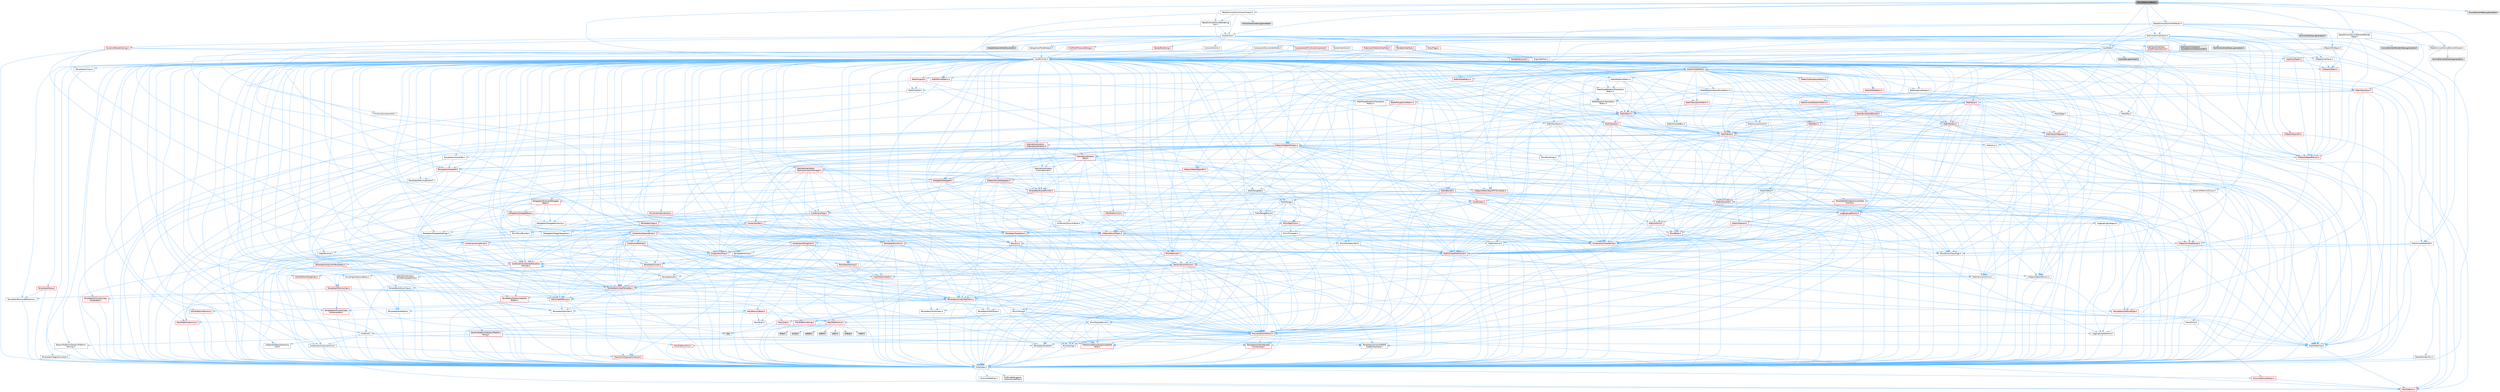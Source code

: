digraph "GizmoElementBase.h"
{
 // INTERACTIVE_SVG=YES
 // LATEX_PDF_SIZE
  bgcolor="transparent";
  edge [fontname=Helvetica,fontsize=10,labelfontname=Helvetica,labelfontsize=10];
  node [fontname=Helvetica,fontsize=10,shape=box,height=0.2,width=0.4];
  Node1 [id="Node000001",label="GizmoElementBase.h",height=0.2,width=0.4,color="gray40", fillcolor="grey60", style="filled", fontcolor="black",tooltip=" "];
  Node1 -> Node2 [id="edge1_Node000001_Node000002",color="steelblue1",style="solid",tooltip=" "];
  Node2 [id="Node000002",label="CoreMinimal.h",height=0.2,width=0.4,color="grey40", fillcolor="white", style="filled",URL="$d7/d67/CoreMinimal_8h.html",tooltip=" "];
  Node2 -> Node3 [id="edge2_Node000002_Node000003",color="steelblue1",style="solid",tooltip=" "];
  Node3 [id="Node000003",label="CoreTypes.h",height=0.2,width=0.4,color="grey40", fillcolor="white", style="filled",URL="$dc/dec/CoreTypes_8h.html",tooltip=" "];
  Node3 -> Node4 [id="edge3_Node000003_Node000004",color="steelblue1",style="solid",tooltip=" "];
  Node4 [id="Node000004",label="HAL/Platform.h",height=0.2,width=0.4,color="red", fillcolor="#FFF0F0", style="filled",URL="$d9/dd0/Platform_8h.html",tooltip=" "];
  Node3 -> Node14 [id="edge4_Node000003_Node000014",color="steelblue1",style="solid",tooltip=" "];
  Node14 [id="Node000014",label="ProfilingDebugging\l/UMemoryDefines.h",height=0.2,width=0.4,color="grey40", fillcolor="white", style="filled",URL="$d2/da2/UMemoryDefines_8h.html",tooltip=" "];
  Node3 -> Node15 [id="edge5_Node000003_Node000015",color="steelblue1",style="solid",tooltip=" "];
  Node15 [id="Node000015",label="Misc/CoreMiscDefines.h",height=0.2,width=0.4,color="red", fillcolor="#FFF0F0", style="filled",URL="$da/d38/CoreMiscDefines_8h.html",tooltip=" "];
  Node15 -> Node4 [id="edge6_Node000015_Node000004",color="steelblue1",style="solid",tooltip=" "];
  Node3 -> Node16 [id="edge7_Node000003_Node000016",color="steelblue1",style="solid",tooltip=" "];
  Node16 [id="Node000016",label="Misc/CoreDefines.h",height=0.2,width=0.4,color="grey40", fillcolor="white", style="filled",URL="$d3/dd2/CoreDefines_8h.html",tooltip=" "];
  Node2 -> Node17 [id="edge8_Node000002_Node000017",color="steelblue1",style="solid",tooltip=" "];
  Node17 [id="Node000017",label="CoreFwd.h",height=0.2,width=0.4,color="grey40", fillcolor="white", style="filled",URL="$d1/d1e/CoreFwd_8h.html",tooltip=" "];
  Node17 -> Node3 [id="edge9_Node000017_Node000003",color="steelblue1",style="solid",tooltip=" "];
  Node17 -> Node18 [id="edge10_Node000017_Node000018",color="steelblue1",style="solid",tooltip=" "];
  Node18 [id="Node000018",label="Containers/ContainersFwd.h",height=0.2,width=0.4,color="grey40", fillcolor="white", style="filled",URL="$d4/d0a/ContainersFwd_8h.html",tooltip=" "];
  Node18 -> Node4 [id="edge11_Node000018_Node000004",color="steelblue1",style="solid",tooltip=" "];
  Node18 -> Node3 [id="edge12_Node000018_Node000003",color="steelblue1",style="solid",tooltip=" "];
  Node18 -> Node19 [id="edge13_Node000018_Node000019",color="steelblue1",style="solid",tooltip=" "];
  Node19 [id="Node000019",label="Traits/IsContiguousContainer.h",height=0.2,width=0.4,color="red", fillcolor="#FFF0F0", style="filled",URL="$d5/d3c/IsContiguousContainer_8h.html",tooltip=" "];
  Node19 -> Node3 [id="edge14_Node000019_Node000003",color="steelblue1",style="solid",tooltip=" "];
  Node17 -> Node22 [id="edge15_Node000017_Node000022",color="steelblue1",style="solid",tooltip=" "];
  Node22 [id="Node000022",label="Math/MathFwd.h",height=0.2,width=0.4,color="grey40", fillcolor="white", style="filled",URL="$d2/d10/MathFwd_8h.html",tooltip=" "];
  Node22 -> Node4 [id="edge16_Node000022_Node000004",color="steelblue1",style="solid",tooltip=" "];
  Node17 -> Node23 [id="edge17_Node000017_Node000023",color="steelblue1",style="solid",tooltip=" "];
  Node23 [id="Node000023",label="UObject/UObjectHierarchy\lFwd.h",height=0.2,width=0.4,color="grey40", fillcolor="white", style="filled",URL="$d3/d13/UObjectHierarchyFwd_8h.html",tooltip=" "];
  Node2 -> Node23 [id="edge18_Node000002_Node000023",color="steelblue1",style="solid",tooltip=" "];
  Node2 -> Node18 [id="edge19_Node000002_Node000018",color="steelblue1",style="solid",tooltip=" "];
  Node2 -> Node24 [id="edge20_Node000002_Node000024",color="steelblue1",style="solid",tooltip=" "];
  Node24 [id="Node000024",label="Misc/VarArgs.h",height=0.2,width=0.4,color="grey40", fillcolor="white", style="filled",URL="$d5/d6f/VarArgs_8h.html",tooltip=" "];
  Node24 -> Node3 [id="edge21_Node000024_Node000003",color="steelblue1",style="solid",tooltip=" "];
  Node2 -> Node25 [id="edge22_Node000002_Node000025",color="steelblue1",style="solid",tooltip=" "];
  Node25 [id="Node000025",label="Logging/LogVerbosity.h",height=0.2,width=0.4,color="grey40", fillcolor="white", style="filled",URL="$d2/d8f/LogVerbosity_8h.html",tooltip=" "];
  Node25 -> Node3 [id="edge23_Node000025_Node000003",color="steelblue1",style="solid",tooltip=" "];
  Node2 -> Node26 [id="edge24_Node000002_Node000026",color="steelblue1",style="solid",tooltip=" "];
  Node26 [id="Node000026",label="Misc/OutputDevice.h",height=0.2,width=0.4,color="grey40", fillcolor="white", style="filled",URL="$d7/d32/OutputDevice_8h.html",tooltip=" "];
  Node26 -> Node17 [id="edge25_Node000026_Node000017",color="steelblue1",style="solid",tooltip=" "];
  Node26 -> Node3 [id="edge26_Node000026_Node000003",color="steelblue1",style="solid",tooltip=" "];
  Node26 -> Node25 [id="edge27_Node000026_Node000025",color="steelblue1",style="solid",tooltip=" "];
  Node26 -> Node24 [id="edge28_Node000026_Node000024",color="steelblue1",style="solid",tooltip=" "];
  Node26 -> Node27 [id="edge29_Node000026_Node000027",color="steelblue1",style="solid",tooltip=" "];
  Node27 [id="Node000027",label="Templates/IsArrayOrRefOf\lTypeByPredicate.h",height=0.2,width=0.4,color="grey40", fillcolor="white", style="filled",URL="$d6/da1/IsArrayOrRefOfTypeByPredicate_8h.html",tooltip=" "];
  Node27 -> Node3 [id="edge30_Node000027_Node000003",color="steelblue1",style="solid",tooltip=" "];
  Node26 -> Node28 [id="edge31_Node000026_Node000028",color="steelblue1",style="solid",tooltip=" "];
  Node28 [id="Node000028",label="Templates/IsValidVariadic\lFunctionArg.h",height=0.2,width=0.4,color="red", fillcolor="#FFF0F0", style="filled",URL="$d0/dc8/IsValidVariadicFunctionArg_8h.html",tooltip=" "];
  Node28 -> Node3 [id="edge32_Node000028_Node000003",color="steelblue1",style="solid",tooltip=" "];
  Node26 -> Node30 [id="edge33_Node000026_Node000030",color="steelblue1",style="solid",tooltip=" "];
  Node30 [id="Node000030",label="Traits/IsCharEncodingCompatible\lWith.h",height=0.2,width=0.4,color="red", fillcolor="#FFF0F0", style="filled",URL="$df/dd1/IsCharEncodingCompatibleWith_8h.html",tooltip=" "];
  Node2 -> Node32 [id="edge34_Node000002_Node000032",color="steelblue1",style="solid",tooltip=" "];
  Node32 [id="Node000032",label="HAL/PlatformCrt.h",height=0.2,width=0.4,color="red", fillcolor="#FFF0F0", style="filled",URL="$d8/d75/PlatformCrt_8h.html",tooltip=" "];
  Node32 -> Node33 [id="edge35_Node000032_Node000033",color="steelblue1",style="solid",tooltip=" "];
  Node33 [id="Node000033",label="new",height=0.2,width=0.4,color="grey60", fillcolor="#E0E0E0", style="filled",tooltip=" "];
  Node32 -> Node34 [id="edge36_Node000032_Node000034",color="steelblue1",style="solid",tooltip=" "];
  Node34 [id="Node000034",label="wchar.h",height=0.2,width=0.4,color="grey60", fillcolor="#E0E0E0", style="filled",tooltip=" "];
  Node32 -> Node35 [id="edge37_Node000032_Node000035",color="steelblue1",style="solid",tooltip=" "];
  Node35 [id="Node000035",label="stddef.h",height=0.2,width=0.4,color="grey60", fillcolor="#E0E0E0", style="filled",tooltip=" "];
  Node32 -> Node36 [id="edge38_Node000032_Node000036",color="steelblue1",style="solid",tooltip=" "];
  Node36 [id="Node000036",label="stdlib.h",height=0.2,width=0.4,color="grey60", fillcolor="#E0E0E0", style="filled",tooltip=" "];
  Node32 -> Node37 [id="edge39_Node000032_Node000037",color="steelblue1",style="solid",tooltip=" "];
  Node37 [id="Node000037",label="stdio.h",height=0.2,width=0.4,color="grey60", fillcolor="#E0E0E0", style="filled",tooltip=" "];
  Node32 -> Node38 [id="edge40_Node000032_Node000038",color="steelblue1",style="solid",tooltip=" "];
  Node38 [id="Node000038",label="stdarg.h",height=0.2,width=0.4,color="grey60", fillcolor="#E0E0E0", style="filled",tooltip=" "];
  Node32 -> Node39 [id="edge41_Node000032_Node000039",color="steelblue1",style="solid",tooltip=" "];
  Node39 [id="Node000039",label="math.h",height=0.2,width=0.4,color="grey60", fillcolor="#E0E0E0", style="filled",tooltip=" "];
  Node32 -> Node40 [id="edge42_Node000032_Node000040",color="steelblue1",style="solid",tooltip=" "];
  Node40 [id="Node000040",label="float.h",height=0.2,width=0.4,color="grey60", fillcolor="#E0E0E0", style="filled",tooltip=" "];
  Node2 -> Node42 [id="edge43_Node000002_Node000042",color="steelblue1",style="solid",tooltip=" "];
  Node42 [id="Node000042",label="HAL/PlatformMisc.h",height=0.2,width=0.4,color="red", fillcolor="#FFF0F0", style="filled",URL="$d0/df5/PlatformMisc_8h.html",tooltip=" "];
  Node42 -> Node3 [id="edge44_Node000042_Node000003",color="steelblue1",style="solid",tooltip=" "];
  Node2 -> Node61 [id="edge45_Node000002_Node000061",color="steelblue1",style="solid",tooltip=" "];
  Node61 [id="Node000061",label="Misc/AssertionMacros.h",height=0.2,width=0.4,color="red", fillcolor="#FFF0F0", style="filled",URL="$d0/dfa/AssertionMacros_8h.html",tooltip=" "];
  Node61 -> Node3 [id="edge46_Node000061_Node000003",color="steelblue1",style="solid",tooltip=" "];
  Node61 -> Node4 [id="edge47_Node000061_Node000004",color="steelblue1",style="solid",tooltip=" "];
  Node61 -> Node42 [id="edge48_Node000061_Node000042",color="steelblue1",style="solid",tooltip=" "];
  Node61 -> Node62 [id="edge49_Node000061_Node000062",color="steelblue1",style="solid",tooltip=" "];
  Node62 [id="Node000062",label="Templates/EnableIf.h",height=0.2,width=0.4,color="grey40", fillcolor="white", style="filled",URL="$d7/d60/EnableIf_8h.html",tooltip=" "];
  Node62 -> Node3 [id="edge50_Node000062_Node000003",color="steelblue1",style="solid",tooltip=" "];
  Node61 -> Node27 [id="edge51_Node000061_Node000027",color="steelblue1",style="solid",tooltip=" "];
  Node61 -> Node28 [id="edge52_Node000061_Node000028",color="steelblue1",style="solid",tooltip=" "];
  Node61 -> Node30 [id="edge53_Node000061_Node000030",color="steelblue1",style="solid",tooltip=" "];
  Node61 -> Node24 [id="edge54_Node000061_Node000024",color="steelblue1",style="solid",tooltip=" "];
  Node2 -> Node70 [id="edge55_Node000002_Node000070",color="steelblue1",style="solid",tooltip=" "];
  Node70 [id="Node000070",label="Templates/IsPointer.h",height=0.2,width=0.4,color="grey40", fillcolor="white", style="filled",URL="$d7/d05/IsPointer_8h.html",tooltip=" "];
  Node70 -> Node3 [id="edge56_Node000070_Node000003",color="steelblue1",style="solid",tooltip=" "];
  Node2 -> Node71 [id="edge57_Node000002_Node000071",color="steelblue1",style="solid",tooltip=" "];
  Node71 [id="Node000071",label="HAL/PlatformMemory.h",height=0.2,width=0.4,color="red", fillcolor="#FFF0F0", style="filled",URL="$de/d68/PlatformMemory_8h.html",tooltip=" "];
  Node71 -> Node3 [id="edge58_Node000071_Node000003",color="steelblue1",style="solid",tooltip=" "];
  Node2 -> Node54 [id="edge59_Node000002_Node000054",color="steelblue1",style="solid",tooltip=" "];
  Node54 [id="Node000054",label="HAL/PlatformAtomics.h",height=0.2,width=0.4,color="red", fillcolor="#FFF0F0", style="filled",URL="$d3/d36/PlatformAtomics_8h.html",tooltip=" "];
  Node54 -> Node3 [id="edge60_Node000054_Node000003",color="steelblue1",style="solid",tooltip=" "];
  Node2 -> Node76 [id="edge61_Node000002_Node000076",color="steelblue1",style="solid",tooltip=" "];
  Node76 [id="Node000076",label="Misc/Exec.h",height=0.2,width=0.4,color="grey40", fillcolor="white", style="filled",URL="$de/ddb/Exec_8h.html",tooltip=" "];
  Node76 -> Node3 [id="edge62_Node000076_Node000003",color="steelblue1",style="solid",tooltip=" "];
  Node76 -> Node61 [id="edge63_Node000076_Node000061",color="steelblue1",style="solid",tooltip=" "];
  Node2 -> Node77 [id="edge64_Node000002_Node000077",color="steelblue1",style="solid",tooltip=" "];
  Node77 [id="Node000077",label="HAL/MemoryBase.h",height=0.2,width=0.4,color="red", fillcolor="#FFF0F0", style="filled",URL="$d6/d9f/MemoryBase_8h.html",tooltip=" "];
  Node77 -> Node3 [id="edge65_Node000077_Node000003",color="steelblue1",style="solid",tooltip=" "];
  Node77 -> Node54 [id="edge66_Node000077_Node000054",color="steelblue1",style="solid",tooltip=" "];
  Node77 -> Node32 [id="edge67_Node000077_Node000032",color="steelblue1",style="solid",tooltip=" "];
  Node77 -> Node76 [id="edge68_Node000077_Node000076",color="steelblue1",style="solid",tooltip=" "];
  Node77 -> Node26 [id="edge69_Node000077_Node000026",color="steelblue1",style="solid",tooltip=" "];
  Node2 -> Node87 [id="edge70_Node000002_Node000087",color="steelblue1",style="solid",tooltip=" "];
  Node87 [id="Node000087",label="HAL/UnrealMemory.h",height=0.2,width=0.4,color="red", fillcolor="#FFF0F0", style="filled",URL="$d9/d96/UnrealMemory_8h.html",tooltip=" "];
  Node87 -> Node3 [id="edge71_Node000087_Node000003",color="steelblue1",style="solid",tooltip=" "];
  Node87 -> Node77 [id="edge72_Node000087_Node000077",color="steelblue1",style="solid",tooltip=" "];
  Node87 -> Node71 [id="edge73_Node000087_Node000071",color="steelblue1",style="solid",tooltip=" "];
  Node87 -> Node70 [id="edge74_Node000087_Node000070",color="steelblue1",style="solid",tooltip=" "];
  Node2 -> Node89 [id="edge75_Node000002_Node000089",color="steelblue1",style="solid",tooltip=" "];
  Node89 [id="Node000089",label="Templates/IsArithmetic.h",height=0.2,width=0.4,color="grey40", fillcolor="white", style="filled",URL="$d2/d5d/IsArithmetic_8h.html",tooltip=" "];
  Node89 -> Node3 [id="edge76_Node000089_Node000003",color="steelblue1",style="solid",tooltip=" "];
  Node2 -> Node83 [id="edge77_Node000002_Node000083",color="steelblue1",style="solid",tooltip=" "];
  Node83 [id="Node000083",label="Templates/AndOrNot.h",height=0.2,width=0.4,color="grey40", fillcolor="white", style="filled",URL="$db/d0a/AndOrNot_8h.html",tooltip=" "];
  Node83 -> Node3 [id="edge78_Node000083_Node000003",color="steelblue1",style="solid",tooltip=" "];
  Node2 -> Node90 [id="edge79_Node000002_Node000090",color="steelblue1",style="solid",tooltip=" "];
  Node90 [id="Node000090",label="Templates/IsPODType.h",height=0.2,width=0.4,color="grey40", fillcolor="white", style="filled",URL="$d7/db1/IsPODType_8h.html",tooltip=" "];
  Node90 -> Node3 [id="edge80_Node000090_Node000003",color="steelblue1",style="solid",tooltip=" "];
  Node2 -> Node91 [id="edge81_Node000002_Node000091",color="steelblue1",style="solid",tooltip=" "];
  Node91 [id="Node000091",label="Templates/IsUECoreType.h",height=0.2,width=0.4,color="red", fillcolor="#FFF0F0", style="filled",URL="$d1/db8/IsUECoreType_8h.html",tooltip=" "];
  Node91 -> Node3 [id="edge82_Node000091_Node000003",color="steelblue1",style="solid",tooltip=" "];
  Node2 -> Node84 [id="edge83_Node000002_Node000084",color="steelblue1",style="solid",tooltip=" "];
  Node84 [id="Node000084",label="Templates/IsTriviallyCopy\lConstructible.h",height=0.2,width=0.4,color="red", fillcolor="#FFF0F0", style="filled",URL="$d3/d78/IsTriviallyCopyConstructible_8h.html",tooltip=" "];
  Node84 -> Node3 [id="edge84_Node000084_Node000003",color="steelblue1",style="solid",tooltip=" "];
  Node2 -> Node92 [id="edge85_Node000002_Node000092",color="steelblue1",style="solid",tooltip=" "];
  Node92 [id="Node000092",label="Templates/UnrealTypeTraits.h",height=0.2,width=0.4,color="red", fillcolor="#FFF0F0", style="filled",URL="$d2/d2d/UnrealTypeTraits_8h.html",tooltip=" "];
  Node92 -> Node3 [id="edge86_Node000092_Node000003",color="steelblue1",style="solid",tooltip=" "];
  Node92 -> Node70 [id="edge87_Node000092_Node000070",color="steelblue1",style="solid",tooltip=" "];
  Node92 -> Node61 [id="edge88_Node000092_Node000061",color="steelblue1",style="solid",tooltip=" "];
  Node92 -> Node83 [id="edge89_Node000092_Node000083",color="steelblue1",style="solid",tooltip=" "];
  Node92 -> Node62 [id="edge90_Node000092_Node000062",color="steelblue1",style="solid",tooltip=" "];
  Node92 -> Node89 [id="edge91_Node000092_Node000089",color="steelblue1",style="solid",tooltip=" "];
  Node92 -> Node90 [id="edge92_Node000092_Node000090",color="steelblue1",style="solid",tooltip=" "];
  Node92 -> Node91 [id="edge93_Node000092_Node000091",color="steelblue1",style="solid",tooltip=" "];
  Node92 -> Node84 [id="edge94_Node000092_Node000084",color="steelblue1",style="solid",tooltip=" "];
  Node2 -> Node62 [id="edge95_Node000002_Node000062",color="steelblue1",style="solid",tooltip=" "];
  Node2 -> Node94 [id="edge96_Node000002_Node000094",color="steelblue1",style="solid",tooltip=" "];
  Node94 [id="Node000094",label="Templates/RemoveReference.h",height=0.2,width=0.4,color="grey40", fillcolor="white", style="filled",URL="$da/dbe/RemoveReference_8h.html",tooltip=" "];
  Node94 -> Node3 [id="edge97_Node000094_Node000003",color="steelblue1",style="solid",tooltip=" "];
  Node2 -> Node95 [id="edge98_Node000002_Node000095",color="steelblue1",style="solid",tooltip=" "];
  Node95 [id="Node000095",label="Templates/IntegralConstant.h",height=0.2,width=0.4,color="grey40", fillcolor="white", style="filled",URL="$db/d1b/IntegralConstant_8h.html",tooltip=" "];
  Node95 -> Node3 [id="edge99_Node000095_Node000003",color="steelblue1",style="solid",tooltip=" "];
  Node2 -> Node96 [id="edge100_Node000002_Node000096",color="steelblue1",style="solid",tooltip=" "];
  Node96 [id="Node000096",label="Templates/IsClass.h",height=0.2,width=0.4,color="grey40", fillcolor="white", style="filled",URL="$db/dcb/IsClass_8h.html",tooltip=" "];
  Node96 -> Node3 [id="edge101_Node000096_Node000003",color="steelblue1",style="solid",tooltip=" "];
  Node2 -> Node97 [id="edge102_Node000002_Node000097",color="steelblue1",style="solid",tooltip=" "];
  Node97 [id="Node000097",label="Templates/TypeCompatible\lBytes.h",height=0.2,width=0.4,color="red", fillcolor="#FFF0F0", style="filled",URL="$df/d0a/TypeCompatibleBytes_8h.html",tooltip=" "];
  Node97 -> Node3 [id="edge103_Node000097_Node000003",color="steelblue1",style="solid",tooltip=" "];
  Node97 -> Node33 [id="edge104_Node000097_Node000033",color="steelblue1",style="solid",tooltip=" "];
  Node2 -> Node19 [id="edge105_Node000002_Node000019",color="steelblue1",style="solid",tooltip=" "];
  Node2 -> Node98 [id="edge106_Node000002_Node000098",color="steelblue1",style="solid",tooltip=" "];
  Node98 [id="Node000098",label="Templates/UnrealTemplate.h",height=0.2,width=0.4,color="red", fillcolor="#FFF0F0", style="filled",URL="$d4/d24/UnrealTemplate_8h.html",tooltip=" "];
  Node98 -> Node3 [id="edge107_Node000098_Node000003",color="steelblue1",style="solid",tooltip=" "];
  Node98 -> Node70 [id="edge108_Node000098_Node000070",color="steelblue1",style="solid",tooltip=" "];
  Node98 -> Node87 [id="edge109_Node000098_Node000087",color="steelblue1",style="solid",tooltip=" "];
  Node98 -> Node92 [id="edge110_Node000098_Node000092",color="steelblue1",style="solid",tooltip=" "];
  Node98 -> Node94 [id="edge111_Node000098_Node000094",color="steelblue1",style="solid",tooltip=" "];
  Node98 -> Node97 [id="edge112_Node000098_Node000097",color="steelblue1",style="solid",tooltip=" "];
  Node98 -> Node19 [id="edge113_Node000098_Node000019",color="steelblue1",style="solid",tooltip=" "];
  Node2 -> Node47 [id="edge114_Node000002_Node000047",color="steelblue1",style="solid",tooltip=" "];
  Node47 [id="Node000047",label="Math/NumericLimits.h",height=0.2,width=0.4,color="grey40", fillcolor="white", style="filled",URL="$df/d1b/NumericLimits_8h.html",tooltip=" "];
  Node47 -> Node3 [id="edge115_Node000047_Node000003",color="steelblue1",style="solid",tooltip=" "];
  Node2 -> Node102 [id="edge116_Node000002_Node000102",color="steelblue1",style="solid",tooltip=" "];
  Node102 [id="Node000102",label="HAL/PlatformMath.h",height=0.2,width=0.4,color="red", fillcolor="#FFF0F0", style="filled",URL="$dc/d53/PlatformMath_8h.html",tooltip=" "];
  Node102 -> Node3 [id="edge117_Node000102_Node000003",color="steelblue1",style="solid",tooltip=" "];
  Node2 -> Node85 [id="edge118_Node000002_Node000085",color="steelblue1",style="solid",tooltip=" "];
  Node85 [id="Node000085",label="Templates/IsTriviallyCopy\lAssignable.h",height=0.2,width=0.4,color="red", fillcolor="#FFF0F0", style="filled",URL="$d2/df2/IsTriviallyCopyAssignable_8h.html",tooltip=" "];
  Node85 -> Node3 [id="edge119_Node000085_Node000003",color="steelblue1",style="solid",tooltip=" "];
  Node2 -> Node110 [id="edge120_Node000002_Node000110",color="steelblue1",style="solid",tooltip=" "];
  Node110 [id="Node000110",label="Templates/MemoryOps.h",height=0.2,width=0.4,color="red", fillcolor="#FFF0F0", style="filled",URL="$db/dea/MemoryOps_8h.html",tooltip=" "];
  Node110 -> Node3 [id="edge121_Node000110_Node000003",color="steelblue1",style="solid",tooltip=" "];
  Node110 -> Node87 [id="edge122_Node000110_Node000087",color="steelblue1",style="solid",tooltip=" "];
  Node110 -> Node85 [id="edge123_Node000110_Node000085",color="steelblue1",style="solid",tooltip=" "];
  Node110 -> Node84 [id="edge124_Node000110_Node000084",color="steelblue1",style="solid",tooltip=" "];
  Node110 -> Node92 [id="edge125_Node000110_Node000092",color="steelblue1",style="solid",tooltip=" "];
  Node110 -> Node33 [id="edge126_Node000110_Node000033",color="steelblue1",style="solid",tooltip=" "];
  Node2 -> Node111 [id="edge127_Node000002_Node000111",color="steelblue1",style="solid",tooltip=" "];
  Node111 [id="Node000111",label="Containers/ContainerAllocation\lPolicies.h",height=0.2,width=0.4,color="red", fillcolor="#FFF0F0", style="filled",URL="$d7/dff/ContainerAllocationPolicies_8h.html",tooltip=" "];
  Node111 -> Node3 [id="edge128_Node000111_Node000003",color="steelblue1",style="solid",tooltip=" "];
  Node111 -> Node111 [id="edge129_Node000111_Node000111",color="steelblue1",style="solid",tooltip=" "];
  Node111 -> Node102 [id="edge130_Node000111_Node000102",color="steelblue1",style="solid",tooltip=" "];
  Node111 -> Node87 [id="edge131_Node000111_Node000087",color="steelblue1",style="solid",tooltip=" "];
  Node111 -> Node47 [id="edge132_Node000111_Node000047",color="steelblue1",style="solid",tooltip=" "];
  Node111 -> Node61 [id="edge133_Node000111_Node000061",color="steelblue1",style="solid",tooltip=" "];
  Node111 -> Node110 [id="edge134_Node000111_Node000110",color="steelblue1",style="solid",tooltip=" "];
  Node111 -> Node97 [id="edge135_Node000111_Node000097",color="steelblue1",style="solid",tooltip=" "];
  Node2 -> Node114 [id="edge136_Node000002_Node000114",color="steelblue1",style="solid",tooltip=" "];
  Node114 [id="Node000114",label="Templates/IsEnumClass.h",height=0.2,width=0.4,color="grey40", fillcolor="white", style="filled",URL="$d7/d15/IsEnumClass_8h.html",tooltip=" "];
  Node114 -> Node3 [id="edge137_Node000114_Node000003",color="steelblue1",style="solid",tooltip=" "];
  Node114 -> Node83 [id="edge138_Node000114_Node000083",color="steelblue1",style="solid",tooltip=" "];
  Node2 -> Node115 [id="edge139_Node000002_Node000115",color="steelblue1",style="solid",tooltip=" "];
  Node115 [id="Node000115",label="HAL/PlatformProperties.h",height=0.2,width=0.4,color="red", fillcolor="#FFF0F0", style="filled",URL="$d9/db0/PlatformProperties_8h.html",tooltip=" "];
  Node115 -> Node3 [id="edge140_Node000115_Node000003",color="steelblue1",style="solid",tooltip=" "];
  Node2 -> Node118 [id="edge141_Node000002_Node000118",color="steelblue1",style="solid",tooltip=" "];
  Node118 [id="Node000118",label="Misc/EngineVersionBase.h",height=0.2,width=0.4,color="grey40", fillcolor="white", style="filled",URL="$d5/d2b/EngineVersionBase_8h.html",tooltip=" "];
  Node118 -> Node3 [id="edge142_Node000118_Node000003",color="steelblue1",style="solid",tooltip=" "];
  Node2 -> Node119 [id="edge143_Node000002_Node000119",color="steelblue1",style="solid",tooltip=" "];
  Node119 [id="Node000119",label="Internationalization\l/TextNamespaceFwd.h",height=0.2,width=0.4,color="grey40", fillcolor="white", style="filled",URL="$d8/d97/TextNamespaceFwd_8h.html",tooltip=" "];
  Node119 -> Node3 [id="edge144_Node000119_Node000003",color="steelblue1",style="solid",tooltip=" "];
  Node2 -> Node120 [id="edge145_Node000002_Node000120",color="steelblue1",style="solid",tooltip=" "];
  Node120 [id="Node000120",label="Serialization/Archive.h",height=0.2,width=0.4,color="red", fillcolor="#FFF0F0", style="filled",URL="$d7/d3b/Archive_8h.html",tooltip=" "];
  Node120 -> Node17 [id="edge146_Node000120_Node000017",color="steelblue1",style="solid",tooltip=" "];
  Node120 -> Node3 [id="edge147_Node000120_Node000003",color="steelblue1",style="solid",tooltip=" "];
  Node120 -> Node115 [id="edge148_Node000120_Node000115",color="steelblue1",style="solid",tooltip=" "];
  Node120 -> Node119 [id="edge149_Node000120_Node000119",color="steelblue1",style="solid",tooltip=" "];
  Node120 -> Node22 [id="edge150_Node000120_Node000022",color="steelblue1",style="solid",tooltip=" "];
  Node120 -> Node61 [id="edge151_Node000120_Node000061",color="steelblue1",style="solid",tooltip=" "];
  Node120 -> Node118 [id="edge152_Node000120_Node000118",color="steelblue1",style="solid",tooltip=" "];
  Node120 -> Node24 [id="edge153_Node000120_Node000024",color="steelblue1",style="solid",tooltip=" "];
  Node120 -> Node62 [id="edge154_Node000120_Node000062",color="steelblue1",style="solid",tooltip=" "];
  Node120 -> Node27 [id="edge155_Node000120_Node000027",color="steelblue1",style="solid",tooltip=" "];
  Node120 -> Node114 [id="edge156_Node000120_Node000114",color="steelblue1",style="solid",tooltip=" "];
  Node120 -> Node28 [id="edge157_Node000120_Node000028",color="steelblue1",style="solid",tooltip=" "];
  Node120 -> Node98 [id="edge158_Node000120_Node000098",color="steelblue1",style="solid",tooltip=" "];
  Node120 -> Node30 [id="edge159_Node000120_Node000030",color="steelblue1",style="solid",tooltip=" "];
  Node120 -> Node123 [id="edge160_Node000120_Node000123",color="steelblue1",style="solid",tooltip=" "];
  Node123 [id="Node000123",label="UObject/ObjectVersion.h",height=0.2,width=0.4,color="grey40", fillcolor="white", style="filled",URL="$da/d63/ObjectVersion_8h.html",tooltip=" "];
  Node123 -> Node3 [id="edge161_Node000123_Node000003",color="steelblue1",style="solid",tooltip=" "];
  Node2 -> Node124 [id="edge162_Node000002_Node000124",color="steelblue1",style="solid",tooltip=" "];
  Node124 [id="Node000124",label="Templates/Less.h",height=0.2,width=0.4,color="grey40", fillcolor="white", style="filled",URL="$de/dc8/Less_8h.html",tooltip=" "];
  Node124 -> Node3 [id="edge163_Node000124_Node000003",color="steelblue1",style="solid",tooltip=" "];
  Node124 -> Node98 [id="edge164_Node000124_Node000098",color="steelblue1",style="solid",tooltip=" "];
  Node2 -> Node125 [id="edge165_Node000002_Node000125",color="steelblue1",style="solid",tooltip=" "];
  Node125 [id="Node000125",label="Templates/Sorting.h",height=0.2,width=0.4,color="red", fillcolor="#FFF0F0", style="filled",URL="$d3/d9e/Sorting_8h.html",tooltip=" "];
  Node125 -> Node3 [id="edge166_Node000125_Node000003",color="steelblue1",style="solid",tooltip=" "];
  Node125 -> Node102 [id="edge167_Node000125_Node000102",color="steelblue1",style="solid",tooltip=" "];
  Node125 -> Node124 [id="edge168_Node000125_Node000124",color="steelblue1",style="solid",tooltip=" "];
  Node2 -> Node136 [id="edge169_Node000002_Node000136",color="steelblue1",style="solid",tooltip=" "];
  Node136 [id="Node000136",label="Misc/Char.h",height=0.2,width=0.4,color="red", fillcolor="#FFF0F0", style="filled",URL="$d0/d58/Char_8h.html",tooltip=" "];
  Node136 -> Node3 [id="edge170_Node000136_Node000003",color="steelblue1",style="solid",tooltip=" "];
  Node2 -> Node139 [id="edge171_Node000002_Node000139",color="steelblue1",style="solid",tooltip=" "];
  Node139 [id="Node000139",label="GenericPlatform/GenericPlatform\lStricmp.h",height=0.2,width=0.4,color="grey40", fillcolor="white", style="filled",URL="$d2/d86/GenericPlatformStricmp_8h.html",tooltip=" "];
  Node139 -> Node3 [id="edge172_Node000139_Node000003",color="steelblue1",style="solid",tooltip=" "];
  Node2 -> Node140 [id="edge173_Node000002_Node000140",color="steelblue1",style="solid",tooltip=" "];
  Node140 [id="Node000140",label="GenericPlatform/GenericPlatform\lString.h",height=0.2,width=0.4,color="red", fillcolor="#FFF0F0", style="filled",URL="$dd/d20/GenericPlatformString_8h.html",tooltip=" "];
  Node140 -> Node3 [id="edge174_Node000140_Node000003",color="steelblue1",style="solid",tooltip=" "];
  Node140 -> Node139 [id="edge175_Node000140_Node000139",color="steelblue1",style="solid",tooltip=" "];
  Node140 -> Node62 [id="edge176_Node000140_Node000062",color="steelblue1",style="solid",tooltip=" "];
  Node140 -> Node30 [id="edge177_Node000140_Node000030",color="steelblue1",style="solid",tooltip=" "];
  Node2 -> Node73 [id="edge178_Node000002_Node000073",color="steelblue1",style="solid",tooltip=" "];
  Node73 [id="Node000073",label="HAL/PlatformString.h",height=0.2,width=0.4,color="red", fillcolor="#FFF0F0", style="filled",URL="$db/db5/PlatformString_8h.html",tooltip=" "];
  Node73 -> Node3 [id="edge179_Node000073_Node000003",color="steelblue1",style="solid",tooltip=" "];
  Node2 -> Node143 [id="edge180_Node000002_Node000143",color="steelblue1",style="solid",tooltip=" "];
  Node143 [id="Node000143",label="Misc/CString.h",height=0.2,width=0.4,color="grey40", fillcolor="white", style="filled",URL="$d2/d49/CString_8h.html",tooltip=" "];
  Node143 -> Node3 [id="edge181_Node000143_Node000003",color="steelblue1",style="solid",tooltip=" "];
  Node143 -> Node32 [id="edge182_Node000143_Node000032",color="steelblue1",style="solid",tooltip=" "];
  Node143 -> Node73 [id="edge183_Node000143_Node000073",color="steelblue1",style="solid",tooltip=" "];
  Node143 -> Node61 [id="edge184_Node000143_Node000061",color="steelblue1",style="solid",tooltip=" "];
  Node143 -> Node136 [id="edge185_Node000143_Node000136",color="steelblue1",style="solid",tooltip=" "];
  Node143 -> Node24 [id="edge186_Node000143_Node000024",color="steelblue1",style="solid",tooltip=" "];
  Node143 -> Node27 [id="edge187_Node000143_Node000027",color="steelblue1",style="solid",tooltip=" "];
  Node143 -> Node28 [id="edge188_Node000143_Node000028",color="steelblue1",style="solid",tooltip=" "];
  Node143 -> Node30 [id="edge189_Node000143_Node000030",color="steelblue1",style="solid",tooltip=" "];
  Node2 -> Node144 [id="edge190_Node000002_Node000144",color="steelblue1",style="solid",tooltip=" "];
  Node144 [id="Node000144",label="Misc/Crc.h",height=0.2,width=0.4,color="red", fillcolor="#FFF0F0", style="filled",URL="$d4/dd2/Crc_8h.html",tooltip=" "];
  Node144 -> Node3 [id="edge191_Node000144_Node000003",color="steelblue1",style="solid",tooltip=" "];
  Node144 -> Node73 [id="edge192_Node000144_Node000073",color="steelblue1",style="solid",tooltip=" "];
  Node144 -> Node61 [id="edge193_Node000144_Node000061",color="steelblue1",style="solid",tooltip=" "];
  Node144 -> Node143 [id="edge194_Node000144_Node000143",color="steelblue1",style="solid",tooltip=" "];
  Node144 -> Node136 [id="edge195_Node000144_Node000136",color="steelblue1",style="solid",tooltip=" "];
  Node144 -> Node92 [id="edge196_Node000144_Node000092",color="steelblue1",style="solid",tooltip=" "];
  Node2 -> Node135 [id="edge197_Node000002_Node000135",color="steelblue1",style="solid",tooltip=" "];
  Node135 [id="Node000135",label="Math/UnrealMathUtility.h",height=0.2,width=0.4,color="red", fillcolor="#FFF0F0", style="filled",URL="$db/db8/UnrealMathUtility_8h.html",tooltip=" "];
  Node135 -> Node3 [id="edge198_Node000135_Node000003",color="steelblue1",style="solid",tooltip=" "];
  Node135 -> Node61 [id="edge199_Node000135_Node000061",color="steelblue1",style="solid",tooltip=" "];
  Node135 -> Node102 [id="edge200_Node000135_Node000102",color="steelblue1",style="solid",tooltip=" "];
  Node135 -> Node22 [id="edge201_Node000135_Node000022",color="steelblue1",style="solid",tooltip=" "];
  Node2 -> Node145 [id="edge202_Node000002_Node000145",color="steelblue1",style="solid",tooltip=" "];
  Node145 [id="Node000145",label="Containers/UnrealString.h",height=0.2,width=0.4,color="red", fillcolor="#FFF0F0", style="filled",URL="$d5/dba/UnrealString_8h.html",tooltip=" "];
  Node2 -> Node149 [id="edge203_Node000002_Node000149",color="steelblue1",style="solid",tooltip=" "];
  Node149 [id="Node000149",label="Containers/Array.h",height=0.2,width=0.4,color="red", fillcolor="#FFF0F0", style="filled",URL="$df/dd0/Array_8h.html",tooltip=" "];
  Node149 -> Node3 [id="edge204_Node000149_Node000003",color="steelblue1",style="solid",tooltip=" "];
  Node149 -> Node61 [id="edge205_Node000149_Node000061",color="steelblue1",style="solid",tooltip=" "];
  Node149 -> Node87 [id="edge206_Node000149_Node000087",color="steelblue1",style="solid",tooltip=" "];
  Node149 -> Node92 [id="edge207_Node000149_Node000092",color="steelblue1",style="solid",tooltip=" "];
  Node149 -> Node98 [id="edge208_Node000149_Node000098",color="steelblue1",style="solid",tooltip=" "];
  Node149 -> Node111 [id="edge209_Node000149_Node000111",color="steelblue1",style="solid",tooltip=" "];
  Node149 -> Node120 [id="edge210_Node000149_Node000120",color="steelblue1",style="solid",tooltip=" "];
  Node149 -> Node128 [id="edge211_Node000149_Node000128",color="steelblue1",style="solid",tooltip=" "];
  Node128 [id="Node000128",label="Templates/Invoke.h",height=0.2,width=0.4,color="red", fillcolor="#FFF0F0", style="filled",URL="$d7/deb/Invoke_8h.html",tooltip=" "];
  Node128 -> Node3 [id="edge212_Node000128_Node000003",color="steelblue1",style="solid",tooltip=" "];
  Node128 -> Node98 [id="edge213_Node000128_Node000098",color="steelblue1",style="solid",tooltip=" "];
  Node149 -> Node124 [id="edge214_Node000149_Node000124",color="steelblue1",style="solid",tooltip=" "];
  Node149 -> Node125 [id="edge215_Node000149_Node000125",color="steelblue1",style="solid",tooltip=" "];
  Node149 -> Node172 [id="edge216_Node000149_Node000172",color="steelblue1",style="solid",tooltip=" "];
  Node172 [id="Node000172",label="Templates/AlignmentTemplates.h",height=0.2,width=0.4,color="red", fillcolor="#FFF0F0", style="filled",URL="$dd/d32/AlignmentTemplates_8h.html",tooltip=" "];
  Node172 -> Node3 [id="edge217_Node000172_Node000003",color="steelblue1",style="solid",tooltip=" "];
  Node172 -> Node70 [id="edge218_Node000172_Node000070",color="steelblue1",style="solid",tooltip=" "];
  Node2 -> Node173 [id="edge219_Node000002_Node000173",color="steelblue1",style="solid",tooltip=" "];
  Node173 [id="Node000173",label="Misc/FrameNumber.h",height=0.2,width=0.4,color="grey40", fillcolor="white", style="filled",URL="$dd/dbd/FrameNumber_8h.html",tooltip=" "];
  Node173 -> Node3 [id="edge220_Node000173_Node000003",color="steelblue1",style="solid",tooltip=" "];
  Node173 -> Node47 [id="edge221_Node000173_Node000047",color="steelblue1",style="solid",tooltip=" "];
  Node173 -> Node135 [id="edge222_Node000173_Node000135",color="steelblue1",style="solid",tooltip=" "];
  Node173 -> Node62 [id="edge223_Node000173_Node000062",color="steelblue1",style="solid",tooltip=" "];
  Node173 -> Node92 [id="edge224_Node000173_Node000092",color="steelblue1",style="solid",tooltip=" "];
  Node2 -> Node174 [id="edge225_Node000002_Node000174",color="steelblue1",style="solid",tooltip=" "];
  Node174 [id="Node000174",label="Misc/Timespan.h",height=0.2,width=0.4,color="grey40", fillcolor="white", style="filled",URL="$da/dd9/Timespan_8h.html",tooltip=" "];
  Node174 -> Node3 [id="edge226_Node000174_Node000003",color="steelblue1",style="solid",tooltip=" "];
  Node174 -> Node175 [id="edge227_Node000174_Node000175",color="steelblue1",style="solid",tooltip=" "];
  Node175 [id="Node000175",label="Math/Interval.h",height=0.2,width=0.4,color="grey40", fillcolor="white", style="filled",URL="$d1/d55/Interval_8h.html",tooltip=" "];
  Node175 -> Node3 [id="edge228_Node000175_Node000003",color="steelblue1",style="solid",tooltip=" "];
  Node175 -> Node89 [id="edge229_Node000175_Node000089",color="steelblue1",style="solid",tooltip=" "];
  Node175 -> Node92 [id="edge230_Node000175_Node000092",color="steelblue1",style="solid",tooltip=" "];
  Node175 -> Node47 [id="edge231_Node000175_Node000047",color="steelblue1",style="solid",tooltip=" "];
  Node175 -> Node135 [id="edge232_Node000175_Node000135",color="steelblue1",style="solid",tooltip=" "];
  Node174 -> Node135 [id="edge233_Node000174_Node000135",color="steelblue1",style="solid",tooltip=" "];
  Node174 -> Node61 [id="edge234_Node000174_Node000061",color="steelblue1",style="solid",tooltip=" "];
  Node2 -> Node176 [id="edge235_Node000002_Node000176",color="steelblue1",style="solid",tooltip=" "];
  Node176 [id="Node000176",label="Containers/StringConv.h",height=0.2,width=0.4,color="red", fillcolor="#FFF0F0", style="filled",URL="$d3/ddf/StringConv_8h.html",tooltip=" "];
  Node176 -> Node3 [id="edge236_Node000176_Node000003",color="steelblue1",style="solid",tooltip=" "];
  Node176 -> Node61 [id="edge237_Node000176_Node000061",color="steelblue1",style="solid",tooltip=" "];
  Node176 -> Node111 [id="edge238_Node000176_Node000111",color="steelblue1",style="solid",tooltip=" "];
  Node176 -> Node149 [id="edge239_Node000176_Node000149",color="steelblue1",style="solid",tooltip=" "];
  Node176 -> Node143 [id="edge240_Node000176_Node000143",color="steelblue1",style="solid",tooltip=" "];
  Node176 -> Node177 [id="edge241_Node000176_Node000177",color="steelblue1",style="solid",tooltip=" "];
  Node177 [id="Node000177",label="Templates/IsArray.h",height=0.2,width=0.4,color="grey40", fillcolor="white", style="filled",URL="$d8/d8d/IsArray_8h.html",tooltip=" "];
  Node177 -> Node3 [id="edge242_Node000177_Node000003",color="steelblue1",style="solid",tooltip=" "];
  Node176 -> Node98 [id="edge243_Node000176_Node000098",color="steelblue1",style="solid",tooltip=" "];
  Node176 -> Node92 [id="edge244_Node000176_Node000092",color="steelblue1",style="solid",tooltip=" "];
  Node176 -> Node30 [id="edge245_Node000176_Node000030",color="steelblue1",style="solid",tooltip=" "];
  Node176 -> Node19 [id="edge246_Node000176_Node000019",color="steelblue1",style="solid",tooltip=" "];
  Node2 -> Node178 [id="edge247_Node000002_Node000178",color="steelblue1",style="solid",tooltip=" "];
  Node178 [id="Node000178",label="UObject/UnrealNames.h",height=0.2,width=0.4,color="red", fillcolor="#FFF0F0", style="filled",URL="$d8/db1/UnrealNames_8h.html",tooltip=" "];
  Node178 -> Node3 [id="edge248_Node000178_Node000003",color="steelblue1",style="solid",tooltip=" "];
  Node2 -> Node180 [id="edge249_Node000002_Node000180",color="steelblue1",style="solid",tooltip=" "];
  Node180 [id="Node000180",label="UObject/NameTypes.h",height=0.2,width=0.4,color="red", fillcolor="#FFF0F0", style="filled",URL="$d6/d35/NameTypes_8h.html",tooltip=" "];
  Node180 -> Node3 [id="edge250_Node000180_Node000003",color="steelblue1",style="solid",tooltip=" "];
  Node180 -> Node61 [id="edge251_Node000180_Node000061",color="steelblue1",style="solid",tooltip=" "];
  Node180 -> Node87 [id="edge252_Node000180_Node000087",color="steelblue1",style="solid",tooltip=" "];
  Node180 -> Node92 [id="edge253_Node000180_Node000092",color="steelblue1",style="solid",tooltip=" "];
  Node180 -> Node98 [id="edge254_Node000180_Node000098",color="steelblue1",style="solid",tooltip=" "];
  Node180 -> Node145 [id="edge255_Node000180_Node000145",color="steelblue1",style="solid",tooltip=" "];
  Node180 -> Node176 [id="edge256_Node000180_Node000176",color="steelblue1",style="solid",tooltip=" "];
  Node180 -> Node178 [id="edge257_Node000180_Node000178",color="steelblue1",style="solid",tooltip=" "];
  Node2 -> Node188 [id="edge258_Node000002_Node000188",color="steelblue1",style="solid",tooltip=" "];
  Node188 [id="Node000188",label="Misc/Parse.h",height=0.2,width=0.4,color="red", fillcolor="#FFF0F0", style="filled",URL="$dc/d71/Parse_8h.html",tooltip=" "];
  Node188 -> Node145 [id="edge259_Node000188_Node000145",color="steelblue1",style="solid",tooltip=" "];
  Node188 -> Node3 [id="edge260_Node000188_Node000003",color="steelblue1",style="solid",tooltip=" "];
  Node188 -> Node32 [id="edge261_Node000188_Node000032",color="steelblue1",style="solid",tooltip=" "];
  Node188 -> Node49 [id="edge262_Node000188_Node000049",color="steelblue1",style="solid",tooltip=" "];
  Node49 [id="Node000049",label="Misc/EnumClassFlags.h",height=0.2,width=0.4,color="grey40", fillcolor="white", style="filled",URL="$d8/de7/EnumClassFlags_8h.html",tooltip=" "];
  Node188 -> Node189 [id="edge263_Node000188_Node000189",color="steelblue1",style="solid",tooltip=" "];
  Node189 [id="Node000189",label="Templates/Function.h",height=0.2,width=0.4,color="red", fillcolor="#FFF0F0", style="filled",URL="$df/df5/Function_8h.html",tooltip=" "];
  Node189 -> Node3 [id="edge264_Node000189_Node000003",color="steelblue1",style="solid",tooltip=" "];
  Node189 -> Node61 [id="edge265_Node000189_Node000061",color="steelblue1",style="solid",tooltip=" "];
  Node189 -> Node87 [id="edge266_Node000189_Node000087",color="steelblue1",style="solid",tooltip=" "];
  Node189 -> Node92 [id="edge267_Node000189_Node000092",color="steelblue1",style="solid",tooltip=" "];
  Node189 -> Node128 [id="edge268_Node000189_Node000128",color="steelblue1",style="solid",tooltip=" "];
  Node189 -> Node98 [id="edge269_Node000189_Node000098",color="steelblue1",style="solid",tooltip=" "];
  Node189 -> Node135 [id="edge270_Node000189_Node000135",color="steelblue1",style="solid",tooltip=" "];
  Node189 -> Node33 [id="edge271_Node000189_Node000033",color="steelblue1",style="solid",tooltip=" "];
  Node2 -> Node172 [id="edge272_Node000002_Node000172",color="steelblue1",style="solid",tooltip=" "];
  Node2 -> Node191 [id="edge273_Node000002_Node000191",color="steelblue1",style="solid",tooltip=" "];
  Node191 [id="Node000191",label="Misc/StructBuilder.h",height=0.2,width=0.4,color="grey40", fillcolor="white", style="filled",URL="$d9/db3/StructBuilder_8h.html",tooltip=" "];
  Node191 -> Node3 [id="edge274_Node000191_Node000003",color="steelblue1",style="solid",tooltip=" "];
  Node191 -> Node135 [id="edge275_Node000191_Node000135",color="steelblue1",style="solid",tooltip=" "];
  Node191 -> Node172 [id="edge276_Node000191_Node000172",color="steelblue1",style="solid",tooltip=" "];
  Node2 -> Node104 [id="edge277_Node000002_Node000104",color="steelblue1",style="solid",tooltip=" "];
  Node104 [id="Node000104",label="Templates/Decay.h",height=0.2,width=0.4,color="red", fillcolor="#FFF0F0", style="filled",URL="$dd/d0f/Decay_8h.html",tooltip=" "];
  Node104 -> Node3 [id="edge278_Node000104_Node000003",color="steelblue1",style="solid",tooltip=" "];
  Node104 -> Node94 [id="edge279_Node000104_Node000094",color="steelblue1",style="solid",tooltip=" "];
  Node2 -> Node192 [id="edge280_Node000002_Node000192",color="steelblue1",style="solid",tooltip=" "];
  Node192 [id="Node000192",label="Templates/PointerIsConvertible\lFromTo.h",height=0.2,width=0.4,color="red", fillcolor="#FFF0F0", style="filled",URL="$d6/d65/PointerIsConvertibleFromTo_8h.html",tooltip=" "];
  Node192 -> Node3 [id="edge281_Node000192_Node000003",color="steelblue1",style="solid",tooltip=" "];
  Node2 -> Node128 [id="edge282_Node000002_Node000128",color="steelblue1",style="solid",tooltip=" "];
  Node2 -> Node189 [id="edge283_Node000002_Node000189",color="steelblue1",style="solid",tooltip=" "];
  Node2 -> Node161 [id="edge284_Node000002_Node000161",color="steelblue1",style="solid",tooltip=" "];
  Node161 [id="Node000161",label="Templates/TypeHash.h",height=0.2,width=0.4,color="red", fillcolor="#FFF0F0", style="filled",URL="$d1/d62/TypeHash_8h.html",tooltip=" "];
  Node161 -> Node3 [id="edge285_Node000161_Node000003",color="steelblue1",style="solid",tooltip=" "];
  Node161 -> Node144 [id="edge286_Node000161_Node000144",color="steelblue1",style="solid",tooltip=" "];
  Node2 -> Node193 [id="edge287_Node000002_Node000193",color="steelblue1",style="solid",tooltip=" "];
  Node193 [id="Node000193",label="Containers/ScriptArray.h",height=0.2,width=0.4,color="red", fillcolor="#FFF0F0", style="filled",URL="$dc/daf/ScriptArray_8h.html",tooltip=" "];
  Node193 -> Node3 [id="edge288_Node000193_Node000003",color="steelblue1",style="solid",tooltip=" "];
  Node193 -> Node61 [id="edge289_Node000193_Node000061",color="steelblue1",style="solid",tooltip=" "];
  Node193 -> Node87 [id="edge290_Node000193_Node000087",color="steelblue1",style="solid",tooltip=" "];
  Node193 -> Node111 [id="edge291_Node000193_Node000111",color="steelblue1",style="solid",tooltip=" "];
  Node193 -> Node149 [id="edge292_Node000193_Node000149",color="steelblue1",style="solid",tooltip=" "];
  Node2 -> Node194 [id="edge293_Node000002_Node000194",color="steelblue1",style="solid",tooltip=" "];
  Node194 [id="Node000194",label="Containers/BitArray.h",height=0.2,width=0.4,color="red", fillcolor="#FFF0F0", style="filled",URL="$d1/de4/BitArray_8h.html",tooltip=" "];
  Node194 -> Node111 [id="edge294_Node000194_Node000111",color="steelblue1",style="solid",tooltip=" "];
  Node194 -> Node3 [id="edge295_Node000194_Node000003",color="steelblue1",style="solid",tooltip=" "];
  Node194 -> Node54 [id="edge296_Node000194_Node000054",color="steelblue1",style="solid",tooltip=" "];
  Node194 -> Node87 [id="edge297_Node000194_Node000087",color="steelblue1",style="solid",tooltip=" "];
  Node194 -> Node135 [id="edge298_Node000194_Node000135",color="steelblue1",style="solid",tooltip=" "];
  Node194 -> Node61 [id="edge299_Node000194_Node000061",color="steelblue1",style="solid",tooltip=" "];
  Node194 -> Node49 [id="edge300_Node000194_Node000049",color="steelblue1",style="solid",tooltip=" "];
  Node194 -> Node120 [id="edge301_Node000194_Node000120",color="steelblue1",style="solid",tooltip=" "];
  Node194 -> Node62 [id="edge302_Node000194_Node000062",color="steelblue1",style="solid",tooltip=" "];
  Node194 -> Node128 [id="edge303_Node000194_Node000128",color="steelblue1",style="solid",tooltip=" "];
  Node194 -> Node98 [id="edge304_Node000194_Node000098",color="steelblue1",style="solid",tooltip=" "];
  Node194 -> Node92 [id="edge305_Node000194_Node000092",color="steelblue1",style="solid",tooltip=" "];
  Node2 -> Node195 [id="edge306_Node000002_Node000195",color="steelblue1",style="solid",tooltip=" "];
  Node195 [id="Node000195",label="Containers/SparseArray.h",height=0.2,width=0.4,color="red", fillcolor="#FFF0F0", style="filled",URL="$d5/dbf/SparseArray_8h.html",tooltip=" "];
  Node195 -> Node3 [id="edge307_Node000195_Node000003",color="steelblue1",style="solid",tooltip=" "];
  Node195 -> Node61 [id="edge308_Node000195_Node000061",color="steelblue1",style="solid",tooltip=" "];
  Node195 -> Node87 [id="edge309_Node000195_Node000087",color="steelblue1",style="solid",tooltip=" "];
  Node195 -> Node92 [id="edge310_Node000195_Node000092",color="steelblue1",style="solid",tooltip=" "];
  Node195 -> Node98 [id="edge311_Node000195_Node000098",color="steelblue1",style="solid",tooltip=" "];
  Node195 -> Node111 [id="edge312_Node000195_Node000111",color="steelblue1",style="solid",tooltip=" "];
  Node195 -> Node124 [id="edge313_Node000195_Node000124",color="steelblue1",style="solid",tooltip=" "];
  Node195 -> Node149 [id="edge314_Node000195_Node000149",color="steelblue1",style="solid",tooltip=" "];
  Node195 -> Node135 [id="edge315_Node000195_Node000135",color="steelblue1",style="solid",tooltip=" "];
  Node195 -> Node193 [id="edge316_Node000195_Node000193",color="steelblue1",style="solid",tooltip=" "];
  Node195 -> Node194 [id="edge317_Node000195_Node000194",color="steelblue1",style="solid",tooltip=" "];
  Node195 -> Node145 [id="edge318_Node000195_Node000145",color="steelblue1",style="solid",tooltip=" "];
  Node2 -> Node211 [id="edge319_Node000002_Node000211",color="steelblue1",style="solid",tooltip=" "];
  Node211 [id="Node000211",label="Containers/Set.h",height=0.2,width=0.4,color="red", fillcolor="#FFF0F0", style="filled",URL="$d4/d45/Set_8h.html",tooltip=" "];
  Node211 -> Node111 [id="edge320_Node000211_Node000111",color="steelblue1",style="solid",tooltip=" "];
  Node211 -> Node195 [id="edge321_Node000211_Node000195",color="steelblue1",style="solid",tooltip=" "];
  Node211 -> Node18 [id="edge322_Node000211_Node000018",color="steelblue1",style="solid",tooltip=" "];
  Node211 -> Node135 [id="edge323_Node000211_Node000135",color="steelblue1",style="solid",tooltip=" "];
  Node211 -> Node61 [id="edge324_Node000211_Node000061",color="steelblue1",style="solid",tooltip=" "];
  Node211 -> Node191 [id="edge325_Node000211_Node000191",color="steelblue1",style="solid",tooltip=" "];
  Node211 -> Node189 [id="edge326_Node000211_Node000189",color="steelblue1",style="solid",tooltip=" "];
  Node211 -> Node125 [id="edge327_Node000211_Node000125",color="steelblue1",style="solid",tooltip=" "];
  Node211 -> Node161 [id="edge328_Node000211_Node000161",color="steelblue1",style="solid",tooltip=" "];
  Node211 -> Node98 [id="edge329_Node000211_Node000098",color="steelblue1",style="solid",tooltip=" "];
  Node2 -> Node214 [id="edge330_Node000002_Node000214",color="steelblue1",style="solid",tooltip=" "];
  Node214 [id="Node000214",label="Algo/Reverse.h",height=0.2,width=0.4,color="grey40", fillcolor="white", style="filled",URL="$d5/d93/Reverse_8h.html",tooltip=" "];
  Node214 -> Node3 [id="edge331_Node000214_Node000003",color="steelblue1",style="solid",tooltip=" "];
  Node214 -> Node98 [id="edge332_Node000214_Node000098",color="steelblue1",style="solid",tooltip=" "];
  Node2 -> Node215 [id="edge333_Node000002_Node000215",color="steelblue1",style="solid",tooltip=" "];
  Node215 [id="Node000215",label="Containers/Map.h",height=0.2,width=0.4,color="red", fillcolor="#FFF0F0", style="filled",URL="$df/d79/Map_8h.html",tooltip=" "];
  Node215 -> Node3 [id="edge334_Node000215_Node000003",color="steelblue1",style="solid",tooltip=" "];
  Node215 -> Node214 [id="edge335_Node000215_Node000214",color="steelblue1",style="solid",tooltip=" "];
  Node215 -> Node211 [id="edge336_Node000215_Node000211",color="steelblue1",style="solid",tooltip=" "];
  Node215 -> Node145 [id="edge337_Node000215_Node000145",color="steelblue1",style="solid",tooltip=" "];
  Node215 -> Node61 [id="edge338_Node000215_Node000061",color="steelblue1",style="solid",tooltip=" "];
  Node215 -> Node191 [id="edge339_Node000215_Node000191",color="steelblue1",style="solid",tooltip=" "];
  Node215 -> Node189 [id="edge340_Node000215_Node000189",color="steelblue1",style="solid",tooltip=" "];
  Node215 -> Node125 [id="edge341_Node000215_Node000125",color="steelblue1",style="solid",tooltip=" "];
  Node215 -> Node216 [id="edge342_Node000215_Node000216",color="steelblue1",style="solid",tooltip=" "];
  Node216 [id="Node000216",label="Templates/Tuple.h",height=0.2,width=0.4,color="red", fillcolor="#FFF0F0", style="filled",URL="$d2/d4f/Tuple_8h.html",tooltip=" "];
  Node216 -> Node3 [id="edge343_Node000216_Node000003",color="steelblue1",style="solid",tooltip=" "];
  Node216 -> Node98 [id="edge344_Node000216_Node000098",color="steelblue1",style="solid",tooltip=" "];
  Node216 -> Node217 [id="edge345_Node000216_Node000217",color="steelblue1",style="solid",tooltip=" "];
  Node217 [id="Node000217",label="Delegates/IntegerSequence.h",height=0.2,width=0.4,color="grey40", fillcolor="white", style="filled",URL="$d2/dcc/IntegerSequence_8h.html",tooltip=" "];
  Node217 -> Node3 [id="edge346_Node000217_Node000003",color="steelblue1",style="solid",tooltip=" "];
  Node216 -> Node128 [id="edge347_Node000216_Node000128",color="steelblue1",style="solid",tooltip=" "];
  Node216 -> Node161 [id="edge348_Node000216_Node000161",color="steelblue1",style="solid",tooltip=" "];
  Node215 -> Node98 [id="edge349_Node000215_Node000098",color="steelblue1",style="solid",tooltip=" "];
  Node215 -> Node92 [id="edge350_Node000215_Node000092",color="steelblue1",style="solid",tooltip=" "];
  Node2 -> Node219 [id="edge351_Node000002_Node000219",color="steelblue1",style="solid",tooltip=" "];
  Node219 [id="Node000219",label="Math/IntPoint.h",height=0.2,width=0.4,color="red", fillcolor="#FFF0F0", style="filled",URL="$d3/df7/IntPoint_8h.html",tooltip=" "];
  Node219 -> Node3 [id="edge352_Node000219_Node000003",color="steelblue1",style="solid",tooltip=" "];
  Node219 -> Node61 [id="edge353_Node000219_Node000061",color="steelblue1",style="solid",tooltip=" "];
  Node219 -> Node188 [id="edge354_Node000219_Node000188",color="steelblue1",style="solid",tooltip=" "];
  Node219 -> Node22 [id="edge355_Node000219_Node000022",color="steelblue1",style="solid",tooltip=" "];
  Node219 -> Node135 [id="edge356_Node000219_Node000135",color="steelblue1",style="solid",tooltip=" "];
  Node219 -> Node145 [id="edge357_Node000219_Node000145",color="steelblue1",style="solid",tooltip=" "];
  Node219 -> Node161 [id="edge358_Node000219_Node000161",color="steelblue1",style="solid",tooltip=" "];
  Node2 -> Node221 [id="edge359_Node000002_Node000221",color="steelblue1",style="solid",tooltip=" "];
  Node221 [id="Node000221",label="Math/IntVector.h",height=0.2,width=0.4,color="red", fillcolor="#FFF0F0", style="filled",URL="$d7/d44/IntVector_8h.html",tooltip=" "];
  Node221 -> Node3 [id="edge360_Node000221_Node000003",color="steelblue1",style="solid",tooltip=" "];
  Node221 -> Node144 [id="edge361_Node000221_Node000144",color="steelblue1",style="solid",tooltip=" "];
  Node221 -> Node188 [id="edge362_Node000221_Node000188",color="steelblue1",style="solid",tooltip=" "];
  Node221 -> Node22 [id="edge363_Node000221_Node000022",color="steelblue1",style="solid",tooltip=" "];
  Node221 -> Node135 [id="edge364_Node000221_Node000135",color="steelblue1",style="solid",tooltip=" "];
  Node221 -> Node145 [id="edge365_Node000221_Node000145",color="steelblue1",style="solid",tooltip=" "];
  Node2 -> Node222 [id="edge366_Node000002_Node000222",color="steelblue1",style="solid",tooltip=" "];
  Node222 [id="Node000222",label="Logging/LogCategory.h",height=0.2,width=0.4,color="grey40", fillcolor="white", style="filled",URL="$d9/d36/LogCategory_8h.html",tooltip=" "];
  Node222 -> Node3 [id="edge367_Node000222_Node000003",color="steelblue1",style="solid",tooltip=" "];
  Node222 -> Node25 [id="edge368_Node000222_Node000025",color="steelblue1",style="solid",tooltip=" "];
  Node222 -> Node180 [id="edge369_Node000222_Node000180",color="steelblue1",style="solid",tooltip=" "];
  Node2 -> Node223 [id="edge370_Node000002_Node000223",color="steelblue1",style="solid",tooltip=" "];
  Node223 [id="Node000223",label="Logging/LogMacros.h",height=0.2,width=0.4,color="red", fillcolor="#FFF0F0", style="filled",URL="$d0/d16/LogMacros_8h.html",tooltip=" "];
  Node223 -> Node145 [id="edge371_Node000223_Node000145",color="steelblue1",style="solid",tooltip=" "];
  Node223 -> Node3 [id="edge372_Node000223_Node000003",color="steelblue1",style="solid",tooltip=" "];
  Node223 -> Node222 [id="edge373_Node000223_Node000222",color="steelblue1",style="solid",tooltip=" "];
  Node223 -> Node25 [id="edge374_Node000223_Node000025",color="steelblue1",style="solid",tooltip=" "];
  Node223 -> Node61 [id="edge375_Node000223_Node000061",color="steelblue1",style="solid",tooltip=" "];
  Node223 -> Node24 [id="edge376_Node000223_Node000024",color="steelblue1",style="solid",tooltip=" "];
  Node223 -> Node62 [id="edge377_Node000223_Node000062",color="steelblue1",style="solid",tooltip=" "];
  Node223 -> Node27 [id="edge378_Node000223_Node000027",color="steelblue1",style="solid",tooltip=" "];
  Node223 -> Node28 [id="edge379_Node000223_Node000028",color="steelblue1",style="solid",tooltip=" "];
  Node223 -> Node30 [id="edge380_Node000223_Node000030",color="steelblue1",style="solid",tooltip=" "];
  Node2 -> Node226 [id="edge381_Node000002_Node000226",color="steelblue1",style="solid",tooltip=" "];
  Node226 [id="Node000226",label="Math/Vector2D.h",height=0.2,width=0.4,color="red", fillcolor="#FFF0F0", style="filled",URL="$d3/db0/Vector2D_8h.html",tooltip=" "];
  Node226 -> Node3 [id="edge382_Node000226_Node000003",color="steelblue1",style="solid",tooltip=" "];
  Node226 -> Node22 [id="edge383_Node000226_Node000022",color="steelblue1",style="solid",tooltip=" "];
  Node226 -> Node61 [id="edge384_Node000226_Node000061",color="steelblue1",style="solid",tooltip=" "];
  Node226 -> Node144 [id="edge385_Node000226_Node000144",color="steelblue1",style="solid",tooltip=" "];
  Node226 -> Node135 [id="edge386_Node000226_Node000135",color="steelblue1",style="solid",tooltip=" "];
  Node226 -> Node145 [id="edge387_Node000226_Node000145",color="steelblue1",style="solid",tooltip=" "];
  Node226 -> Node188 [id="edge388_Node000226_Node000188",color="steelblue1",style="solid",tooltip=" "];
  Node226 -> Node219 [id="edge389_Node000226_Node000219",color="steelblue1",style="solid",tooltip=" "];
  Node226 -> Node223 [id="edge390_Node000226_Node000223",color="steelblue1",style="solid",tooltip=" "];
  Node2 -> Node230 [id="edge391_Node000002_Node000230",color="steelblue1",style="solid",tooltip=" "];
  Node230 [id="Node000230",label="Math/IntRect.h",height=0.2,width=0.4,color="grey40", fillcolor="white", style="filled",URL="$d7/d53/IntRect_8h.html",tooltip=" "];
  Node230 -> Node3 [id="edge392_Node000230_Node000003",color="steelblue1",style="solid",tooltip=" "];
  Node230 -> Node22 [id="edge393_Node000230_Node000022",color="steelblue1",style="solid",tooltip=" "];
  Node230 -> Node135 [id="edge394_Node000230_Node000135",color="steelblue1",style="solid",tooltip=" "];
  Node230 -> Node145 [id="edge395_Node000230_Node000145",color="steelblue1",style="solid",tooltip=" "];
  Node230 -> Node219 [id="edge396_Node000230_Node000219",color="steelblue1",style="solid",tooltip=" "];
  Node230 -> Node226 [id="edge397_Node000230_Node000226",color="steelblue1",style="solid",tooltip=" "];
  Node2 -> Node231 [id="edge398_Node000002_Node000231",color="steelblue1",style="solid",tooltip=" "];
  Node231 [id="Node000231",label="Misc/ByteSwap.h",height=0.2,width=0.4,color="grey40", fillcolor="white", style="filled",URL="$dc/dd7/ByteSwap_8h.html",tooltip=" "];
  Node231 -> Node3 [id="edge399_Node000231_Node000003",color="steelblue1",style="solid",tooltip=" "];
  Node231 -> Node32 [id="edge400_Node000231_Node000032",color="steelblue1",style="solid",tooltip=" "];
  Node2 -> Node160 [id="edge401_Node000002_Node000160",color="steelblue1",style="solid",tooltip=" "];
  Node160 [id="Node000160",label="Containers/EnumAsByte.h",height=0.2,width=0.4,color="grey40", fillcolor="white", style="filled",URL="$d6/d9a/EnumAsByte_8h.html",tooltip=" "];
  Node160 -> Node3 [id="edge402_Node000160_Node000003",color="steelblue1",style="solid",tooltip=" "];
  Node160 -> Node90 [id="edge403_Node000160_Node000090",color="steelblue1",style="solid",tooltip=" "];
  Node160 -> Node161 [id="edge404_Node000160_Node000161",color="steelblue1",style="solid",tooltip=" "];
  Node2 -> Node232 [id="edge405_Node000002_Node000232",color="steelblue1",style="solid",tooltip=" "];
  Node232 [id="Node000232",label="HAL/PlatformTLS.h",height=0.2,width=0.4,color="red", fillcolor="#FFF0F0", style="filled",URL="$d0/def/PlatformTLS_8h.html",tooltip=" "];
  Node232 -> Node3 [id="edge406_Node000232_Node000003",color="steelblue1",style="solid",tooltip=" "];
  Node2 -> Node235 [id="edge407_Node000002_Node000235",color="steelblue1",style="solid",tooltip=" "];
  Node235 [id="Node000235",label="CoreGlobals.h",height=0.2,width=0.4,color="red", fillcolor="#FFF0F0", style="filled",URL="$d5/d8c/CoreGlobals_8h.html",tooltip=" "];
  Node235 -> Node145 [id="edge408_Node000235_Node000145",color="steelblue1",style="solid",tooltip=" "];
  Node235 -> Node3 [id="edge409_Node000235_Node000003",color="steelblue1",style="solid",tooltip=" "];
  Node235 -> Node232 [id="edge410_Node000235_Node000232",color="steelblue1",style="solid",tooltip=" "];
  Node235 -> Node223 [id="edge411_Node000235_Node000223",color="steelblue1",style="solid",tooltip=" "];
  Node235 -> Node49 [id="edge412_Node000235_Node000049",color="steelblue1",style="solid",tooltip=" "];
  Node235 -> Node26 [id="edge413_Node000235_Node000026",color="steelblue1",style="solid",tooltip=" "];
  Node235 -> Node180 [id="edge414_Node000235_Node000180",color="steelblue1",style="solid",tooltip=" "];
  Node2 -> Node236 [id="edge415_Node000002_Node000236",color="steelblue1",style="solid",tooltip=" "];
  Node236 [id="Node000236",label="Templates/SharedPointer.h",height=0.2,width=0.4,color="red", fillcolor="#FFF0F0", style="filled",URL="$d2/d17/SharedPointer_8h.html",tooltip=" "];
  Node236 -> Node3 [id="edge416_Node000236_Node000003",color="steelblue1",style="solid",tooltip=" "];
  Node236 -> Node192 [id="edge417_Node000236_Node000192",color="steelblue1",style="solid",tooltip=" "];
  Node236 -> Node61 [id="edge418_Node000236_Node000061",color="steelblue1",style="solid",tooltip=" "];
  Node236 -> Node87 [id="edge419_Node000236_Node000087",color="steelblue1",style="solid",tooltip=" "];
  Node236 -> Node149 [id="edge420_Node000236_Node000149",color="steelblue1",style="solid",tooltip=" "];
  Node236 -> Node215 [id="edge421_Node000236_Node000215",color="steelblue1",style="solid",tooltip=" "];
  Node236 -> Node235 [id="edge422_Node000236_Node000235",color="steelblue1",style="solid",tooltip=" "];
  Node2 -> Node241 [id="edge423_Node000002_Node000241",color="steelblue1",style="solid",tooltip=" "];
  Node241 [id="Node000241",label="Internationalization\l/CulturePointer.h",height=0.2,width=0.4,color="grey40", fillcolor="white", style="filled",URL="$d6/dbe/CulturePointer_8h.html",tooltip=" "];
  Node241 -> Node3 [id="edge424_Node000241_Node000003",color="steelblue1",style="solid",tooltip=" "];
  Node241 -> Node236 [id="edge425_Node000241_Node000236",color="steelblue1",style="solid",tooltip=" "];
  Node2 -> Node242 [id="edge426_Node000002_Node000242",color="steelblue1",style="solid",tooltip=" "];
  Node242 [id="Node000242",label="UObject/WeakObjectPtrTemplates.h",height=0.2,width=0.4,color="red", fillcolor="#FFF0F0", style="filled",URL="$d8/d3b/WeakObjectPtrTemplates_8h.html",tooltip=" "];
  Node242 -> Node3 [id="edge427_Node000242_Node000003",color="steelblue1",style="solid",tooltip=" "];
  Node242 -> Node215 [id="edge428_Node000242_Node000215",color="steelblue1",style="solid",tooltip=" "];
  Node2 -> Node245 [id="edge429_Node000002_Node000245",color="steelblue1",style="solid",tooltip=" "];
  Node245 [id="Node000245",label="Delegates/DelegateSettings.h",height=0.2,width=0.4,color="grey40", fillcolor="white", style="filled",URL="$d0/d97/DelegateSettings_8h.html",tooltip=" "];
  Node245 -> Node3 [id="edge430_Node000245_Node000003",color="steelblue1",style="solid",tooltip=" "];
  Node2 -> Node246 [id="edge431_Node000002_Node000246",color="steelblue1",style="solid",tooltip=" "];
  Node246 [id="Node000246",label="Delegates/IDelegateInstance.h",height=0.2,width=0.4,color="grey40", fillcolor="white", style="filled",URL="$d2/d10/IDelegateInstance_8h.html",tooltip=" "];
  Node246 -> Node3 [id="edge432_Node000246_Node000003",color="steelblue1",style="solid",tooltip=" "];
  Node246 -> Node161 [id="edge433_Node000246_Node000161",color="steelblue1",style="solid",tooltip=" "];
  Node246 -> Node180 [id="edge434_Node000246_Node000180",color="steelblue1",style="solid",tooltip=" "];
  Node246 -> Node245 [id="edge435_Node000246_Node000245",color="steelblue1",style="solid",tooltip=" "];
  Node2 -> Node247 [id="edge436_Node000002_Node000247",color="steelblue1",style="solid",tooltip=" "];
  Node247 [id="Node000247",label="Delegates/DelegateBase.h",height=0.2,width=0.4,color="red", fillcolor="#FFF0F0", style="filled",URL="$da/d67/DelegateBase_8h.html",tooltip=" "];
  Node247 -> Node3 [id="edge437_Node000247_Node000003",color="steelblue1",style="solid",tooltip=" "];
  Node247 -> Node111 [id="edge438_Node000247_Node000111",color="steelblue1",style="solid",tooltip=" "];
  Node247 -> Node135 [id="edge439_Node000247_Node000135",color="steelblue1",style="solid",tooltip=" "];
  Node247 -> Node180 [id="edge440_Node000247_Node000180",color="steelblue1",style="solid",tooltip=" "];
  Node247 -> Node245 [id="edge441_Node000247_Node000245",color="steelblue1",style="solid",tooltip=" "];
  Node247 -> Node246 [id="edge442_Node000247_Node000246",color="steelblue1",style="solid",tooltip=" "];
  Node2 -> Node255 [id="edge443_Node000002_Node000255",color="steelblue1",style="solid",tooltip=" "];
  Node255 [id="Node000255",label="Delegates/MulticastDelegate\lBase.h",height=0.2,width=0.4,color="red", fillcolor="#FFF0F0", style="filled",URL="$db/d16/MulticastDelegateBase_8h.html",tooltip=" "];
  Node255 -> Node3 [id="edge444_Node000255_Node000003",color="steelblue1",style="solid",tooltip=" "];
  Node255 -> Node111 [id="edge445_Node000255_Node000111",color="steelblue1",style="solid",tooltip=" "];
  Node255 -> Node149 [id="edge446_Node000255_Node000149",color="steelblue1",style="solid",tooltip=" "];
  Node255 -> Node135 [id="edge447_Node000255_Node000135",color="steelblue1",style="solid",tooltip=" "];
  Node255 -> Node246 [id="edge448_Node000255_Node000246",color="steelblue1",style="solid",tooltip=" "];
  Node255 -> Node247 [id="edge449_Node000255_Node000247",color="steelblue1",style="solid",tooltip=" "];
  Node2 -> Node217 [id="edge450_Node000002_Node000217",color="steelblue1",style="solid",tooltip=" "];
  Node2 -> Node216 [id="edge451_Node000002_Node000216",color="steelblue1",style="solid",tooltip=" "];
  Node2 -> Node256 [id="edge452_Node000002_Node000256",color="steelblue1",style="solid",tooltip=" "];
  Node256 [id="Node000256",label="UObject/ScriptDelegates.h",height=0.2,width=0.4,color="red", fillcolor="#FFF0F0", style="filled",URL="$de/d81/ScriptDelegates_8h.html",tooltip=" "];
  Node256 -> Node149 [id="edge453_Node000256_Node000149",color="steelblue1",style="solid",tooltip=" "];
  Node256 -> Node111 [id="edge454_Node000256_Node000111",color="steelblue1",style="solid",tooltip=" "];
  Node256 -> Node145 [id="edge455_Node000256_Node000145",color="steelblue1",style="solid",tooltip=" "];
  Node256 -> Node61 [id="edge456_Node000256_Node000061",color="steelblue1",style="solid",tooltip=" "];
  Node256 -> Node236 [id="edge457_Node000256_Node000236",color="steelblue1",style="solid",tooltip=" "];
  Node256 -> Node161 [id="edge458_Node000256_Node000161",color="steelblue1",style="solid",tooltip=" "];
  Node256 -> Node92 [id="edge459_Node000256_Node000092",color="steelblue1",style="solid",tooltip=" "];
  Node256 -> Node180 [id="edge460_Node000256_Node000180",color="steelblue1",style="solid",tooltip=" "];
  Node2 -> Node258 [id="edge461_Node000002_Node000258",color="steelblue1",style="solid",tooltip=" "];
  Node258 [id="Node000258",label="Delegates/Delegate.h",height=0.2,width=0.4,color="red", fillcolor="#FFF0F0", style="filled",URL="$d4/d80/Delegate_8h.html",tooltip=" "];
  Node258 -> Node3 [id="edge462_Node000258_Node000003",color="steelblue1",style="solid",tooltip=" "];
  Node258 -> Node61 [id="edge463_Node000258_Node000061",color="steelblue1",style="solid",tooltip=" "];
  Node258 -> Node180 [id="edge464_Node000258_Node000180",color="steelblue1",style="solid",tooltip=" "];
  Node258 -> Node236 [id="edge465_Node000258_Node000236",color="steelblue1",style="solid",tooltip=" "];
  Node258 -> Node242 [id="edge466_Node000258_Node000242",color="steelblue1",style="solid",tooltip=" "];
  Node258 -> Node255 [id="edge467_Node000258_Node000255",color="steelblue1",style="solid",tooltip=" "];
  Node258 -> Node217 [id="edge468_Node000258_Node000217",color="steelblue1",style="solid",tooltip=" "];
  Node2 -> Node263 [id="edge469_Node000002_Node000263",color="steelblue1",style="solid",tooltip=" "];
  Node263 [id="Node000263",label="Internationalization\l/TextLocalizationManager.h",height=0.2,width=0.4,color="red", fillcolor="#FFF0F0", style="filled",URL="$d5/d2e/TextLocalizationManager_8h.html",tooltip=" "];
  Node263 -> Node149 [id="edge470_Node000263_Node000149",color="steelblue1",style="solid",tooltip=" "];
  Node263 -> Node111 [id="edge471_Node000263_Node000111",color="steelblue1",style="solid",tooltip=" "];
  Node263 -> Node215 [id="edge472_Node000263_Node000215",color="steelblue1",style="solid",tooltip=" "];
  Node263 -> Node211 [id="edge473_Node000263_Node000211",color="steelblue1",style="solid",tooltip=" "];
  Node263 -> Node145 [id="edge474_Node000263_Node000145",color="steelblue1",style="solid",tooltip=" "];
  Node263 -> Node3 [id="edge475_Node000263_Node000003",color="steelblue1",style="solid",tooltip=" "];
  Node263 -> Node258 [id="edge476_Node000263_Node000258",color="steelblue1",style="solid",tooltip=" "];
  Node263 -> Node144 [id="edge477_Node000263_Node000144",color="steelblue1",style="solid",tooltip=" "];
  Node263 -> Node49 [id="edge478_Node000263_Node000049",color="steelblue1",style="solid",tooltip=" "];
  Node263 -> Node189 [id="edge479_Node000263_Node000189",color="steelblue1",style="solid",tooltip=" "];
  Node263 -> Node236 [id="edge480_Node000263_Node000236",color="steelblue1",style="solid",tooltip=" "];
  Node2 -> Node204 [id="edge481_Node000002_Node000204",color="steelblue1",style="solid",tooltip=" "];
  Node204 [id="Node000204",label="Misc/Optional.h",height=0.2,width=0.4,color="red", fillcolor="#FFF0F0", style="filled",URL="$d2/dae/Optional_8h.html",tooltip=" "];
  Node204 -> Node3 [id="edge482_Node000204_Node000003",color="steelblue1",style="solid",tooltip=" "];
  Node204 -> Node61 [id="edge483_Node000204_Node000061",color="steelblue1",style="solid",tooltip=" "];
  Node204 -> Node110 [id="edge484_Node000204_Node000110",color="steelblue1",style="solid",tooltip=" "];
  Node204 -> Node98 [id="edge485_Node000204_Node000098",color="steelblue1",style="solid",tooltip=" "];
  Node204 -> Node120 [id="edge486_Node000204_Node000120",color="steelblue1",style="solid",tooltip=" "];
  Node2 -> Node177 [id="edge487_Node000002_Node000177",color="steelblue1",style="solid",tooltip=" "];
  Node2 -> Node209 [id="edge488_Node000002_Node000209",color="steelblue1",style="solid",tooltip=" "];
  Node209 [id="Node000209",label="Templates/RemoveExtent.h",height=0.2,width=0.4,color="grey40", fillcolor="white", style="filled",URL="$dc/de9/RemoveExtent_8h.html",tooltip=" "];
  Node209 -> Node3 [id="edge489_Node000209_Node000003",color="steelblue1",style="solid",tooltip=" "];
  Node2 -> Node208 [id="edge490_Node000002_Node000208",color="steelblue1",style="solid",tooltip=" "];
  Node208 [id="Node000208",label="Templates/UniquePtr.h",height=0.2,width=0.4,color="red", fillcolor="#FFF0F0", style="filled",URL="$de/d1a/UniquePtr_8h.html",tooltip=" "];
  Node208 -> Node3 [id="edge491_Node000208_Node000003",color="steelblue1",style="solid",tooltip=" "];
  Node208 -> Node98 [id="edge492_Node000208_Node000098",color="steelblue1",style="solid",tooltip=" "];
  Node208 -> Node177 [id="edge493_Node000208_Node000177",color="steelblue1",style="solid",tooltip=" "];
  Node208 -> Node209 [id="edge494_Node000208_Node000209",color="steelblue1",style="solid",tooltip=" "];
  Node2 -> Node270 [id="edge495_Node000002_Node000270",color="steelblue1",style="solid",tooltip=" "];
  Node270 [id="Node000270",label="Internationalization\l/Text.h",height=0.2,width=0.4,color="red", fillcolor="#FFF0F0", style="filled",URL="$d6/d35/Text_8h.html",tooltip=" "];
  Node270 -> Node3 [id="edge496_Node000270_Node000003",color="steelblue1",style="solid",tooltip=" "];
  Node270 -> Node54 [id="edge497_Node000270_Node000054",color="steelblue1",style="solid",tooltip=" "];
  Node270 -> Node61 [id="edge498_Node000270_Node000061",color="steelblue1",style="solid",tooltip=" "];
  Node270 -> Node49 [id="edge499_Node000270_Node000049",color="steelblue1",style="solid",tooltip=" "];
  Node270 -> Node92 [id="edge500_Node000270_Node000092",color="steelblue1",style="solid",tooltip=" "];
  Node270 -> Node149 [id="edge501_Node000270_Node000149",color="steelblue1",style="solid",tooltip=" "];
  Node270 -> Node145 [id="edge502_Node000270_Node000145",color="steelblue1",style="solid",tooltip=" "];
  Node270 -> Node160 [id="edge503_Node000270_Node000160",color="steelblue1",style="solid",tooltip=" "];
  Node270 -> Node236 [id="edge504_Node000270_Node000236",color="steelblue1",style="solid",tooltip=" "];
  Node270 -> Node241 [id="edge505_Node000270_Node000241",color="steelblue1",style="solid",tooltip=" "];
  Node270 -> Node263 [id="edge506_Node000270_Node000263",color="steelblue1",style="solid",tooltip=" "];
  Node270 -> Node204 [id="edge507_Node000270_Node000204",color="steelblue1",style="solid",tooltip=" "];
  Node270 -> Node208 [id="edge508_Node000270_Node000208",color="steelblue1",style="solid",tooltip=" "];
  Node2 -> Node207 [id="edge509_Node000002_Node000207",color="steelblue1",style="solid",tooltip=" "];
  Node207 [id="Node000207",label="Templates/UniqueObj.h",height=0.2,width=0.4,color="grey40", fillcolor="white", style="filled",URL="$da/d95/UniqueObj_8h.html",tooltip=" "];
  Node207 -> Node3 [id="edge510_Node000207_Node000003",color="steelblue1",style="solid",tooltip=" "];
  Node207 -> Node208 [id="edge511_Node000207_Node000208",color="steelblue1",style="solid",tooltip=" "];
  Node2 -> Node276 [id="edge512_Node000002_Node000276",color="steelblue1",style="solid",tooltip=" "];
  Node276 [id="Node000276",label="Internationalization\l/Internationalization.h",height=0.2,width=0.4,color="red", fillcolor="#FFF0F0", style="filled",URL="$da/de4/Internationalization_8h.html",tooltip=" "];
  Node276 -> Node149 [id="edge513_Node000276_Node000149",color="steelblue1",style="solid",tooltip=" "];
  Node276 -> Node145 [id="edge514_Node000276_Node000145",color="steelblue1",style="solid",tooltip=" "];
  Node276 -> Node3 [id="edge515_Node000276_Node000003",color="steelblue1",style="solid",tooltip=" "];
  Node276 -> Node258 [id="edge516_Node000276_Node000258",color="steelblue1",style="solid",tooltip=" "];
  Node276 -> Node241 [id="edge517_Node000276_Node000241",color="steelblue1",style="solid",tooltip=" "];
  Node276 -> Node270 [id="edge518_Node000276_Node000270",color="steelblue1",style="solid",tooltip=" "];
  Node276 -> Node236 [id="edge519_Node000276_Node000236",color="steelblue1",style="solid",tooltip=" "];
  Node276 -> Node216 [id="edge520_Node000276_Node000216",color="steelblue1",style="solid",tooltip=" "];
  Node276 -> Node207 [id="edge521_Node000276_Node000207",color="steelblue1",style="solid",tooltip=" "];
  Node276 -> Node180 [id="edge522_Node000276_Node000180",color="steelblue1",style="solid",tooltip=" "];
  Node2 -> Node277 [id="edge523_Node000002_Node000277",color="steelblue1",style="solid",tooltip=" "];
  Node277 [id="Node000277",label="Math/Vector.h",height=0.2,width=0.4,color="red", fillcolor="#FFF0F0", style="filled",URL="$d6/dbe/Vector_8h.html",tooltip=" "];
  Node277 -> Node3 [id="edge524_Node000277_Node000003",color="steelblue1",style="solid",tooltip=" "];
  Node277 -> Node61 [id="edge525_Node000277_Node000061",color="steelblue1",style="solid",tooltip=" "];
  Node277 -> Node22 [id="edge526_Node000277_Node000022",color="steelblue1",style="solid",tooltip=" "];
  Node277 -> Node47 [id="edge527_Node000277_Node000047",color="steelblue1",style="solid",tooltip=" "];
  Node277 -> Node144 [id="edge528_Node000277_Node000144",color="steelblue1",style="solid",tooltip=" "];
  Node277 -> Node135 [id="edge529_Node000277_Node000135",color="steelblue1",style="solid",tooltip=" "];
  Node277 -> Node145 [id="edge530_Node000277_Node000145",color="steelblue1",style="solid",tooltip=" "];
  Node277 -> Node188 [id="edge531_Node000277_Node000188",color="steelblue1",style="solid",tooltip=" "];
  Node277 -> Node219 [id="edge532_Node000277_Node000219",color="steelblue1",style="solid",tooltip=" "];
  Node277 -> Node223 [id="edge533_Node000277_Node000223",color="steelblue1",style="solid",tooltip=" "];
  Node277 -> Node226 [id="edge534_Node000277_Node000226",color="steelblue1",style="solid",tooltip=" "];
  Node277 -> Node231 [id="edge535_Node000277_Node000231",color="steelblue1",style="solid",tooltip=" "];
  Node277 -> Node270 [id="edge536_Node000277_Node000270",color="steelblue1",style="solid",tooltip=" "];
  Node277 -> Node276 [id="edge537_Node000277_Node000276",color="steelblue1",style="solid",tooltip=" "];
  Node277 -> Node221 [id="edge538_Node000277_Node000221",color="steelblue1",style="solid",tooltip=" "];
  Node277 -> Node280 [id="edge539_Node000277_Node000280",color="steelblue1",style="solid",tooltip=" "];
  Node280 [id="Node000280",label="Math/Axis.h",height=0.2,width=0.4,color="grey40", fillcolor="white", style="filled",URL="$dd/dbb/Axis_8h.html",tooltip=" "];
  Node280 -> Node3 [id="edge540_Node000280_Node000003",color="steelblue1",style="solid",tooltip=" "];
  Node277 -> Node123 [id="edge541_Node000277_Node000123",color="steelblue1",style="solid",tooltip=" "];
  Node2 -> Node281 [id="edge542_Node000002_Node000281",color="steelblue1",style="solid",tooltip=" "];
  Node281 [id="Node000281",label="Math/Vector4.h",height=0.2,width=0.4,color="red", fillcolor="#FFF0F0", style="filled",URL="$d7/d36/Vector4_8h.html",tooltip=" "];
  Node281 -> Node3 [id="edge543_Node000281_Node000003",color="steelblue1",style="solid",tooltip=" "];
  Node281 -> Node144 [id="edge544_Node000281_Node000144",color="steelblue1",style="solid",tooltip=" "];
  Node281 -> Node22 [id="edge545_Node000281_Node000022",color="steelblue1",style="solid",tooltip=" "];
  Node281 -> Node135 [id="edge546_Node000281_Node000135",color="steelblue1",style="solid",tooltip=" "];
  Node281 -> Node145 [id="edge547_Node000281_Node000145",color="steelblue1",style="solid",tooltip=" "];
  Node281 -> Node188 [id="edge548_Node000281_Node000188",color="steelblue1",style="solid",tooltip=" "];
  Node281 -> Node223 [id="edge549_Node000281_Node000223",color="steelblue1",style="solid",tooltip=" "];
  Node281 -> Node226 [id="edge550_Node000281_Node000226",color="steelblue1",style="solid",tooltip=" "];
  Node281 -> Node277 [id="edge551_Node000281_Node000277",color="steelblue1",style="solid",tooltip=" "];
  Node2 -> Node282 [id="edge552_Node000002_Node000282",color="steelblue1",style="solid",tooltip=" "];
  Node282 [id="Node000282",label="Math/VectorRegister.h",height=0.2,width=0.4,color="red", fillcolor="#FFF0F0", style="filled",URL="$da/d8b/VectorRegister_8h.html",tooltip=" "];
  Node282 -> Node3 [id="edge553_Node000282_Node000003",color="steelblue1",style="solid",tooltip=" "];
  Node282 -> Node135 [id="edge554_Node000282_Node000135",color="steelblue1",style="solid",tooltip=" "];
  Node2 -> Node287 [id="edge555_Node000002_Node000287",color="steelblue1",style="solid",tooltip=" "];
  Node287 [id="Node000287",label="Math/TwoVectors.h",height=0.2,width=0.4,color="grey40", fillcolor="white", style="filled",URL="$d4/db4/TwoVectors_8h.html",tooltip=" "];
  Node287 -> Node3 [id="edge556_Node000287_Node000003",color="steelblue1",style="solid",tooltip=" "];
  Node287 -> Node61 [id="edge557_Node000287_Node000061",color="steelblue1",style="solid",tooltip=" "];
  Node287 -> Node135 [id="edge558_Node000287_Node000135",color="steelblue1",style="solid",tooltip=" "];
  Node287 -> Node145 [id="edge559_Node000287_Node000145",color="steelblue1",style="solid",tooltip=" "];
  Node287 -> Node277 [id="edge560_Node000287_Node000277",color="steelblue1",style="solid",tooltip=" "];
  Node2 -> Node288 [id="edge561_Node000002_Node000288",color="steelblue1",style="solid",tooltip=" "];
  Node288 [id="Node000288",label="Math/Edge.h",height=0.2,width=0.4,color="grey40", fillcolor="white", style="filled",URL="$d5/de0/Edge_8h.html",tooltip=" "];
  Node288 -> Node3 [id="edge562_Node000288_Node000003",color="steelblue1",style="solid",tooltip=" "];
  Node288 -> Node277 [id="edge563_Node000288_Node000277",color="steelblue1",style="solid",tooltip=" "];
  Node2 -> Node123 [id="edge564_Node000002_Node000123",color="steelblue1",style="solid",tooltip=" "];
  Node2 -> Node289 [id="edge565_Node000002_Node000289",color="steelblue1",style="solid",tooltip=" "];
  Node289 [id="Node000289",label="Math/CapsuleShape.h",height=0.2,width=0.4,color="grey40", fillcolor="white", style="filled",URL="$d3/d36/CapsuleShape_8h.html",tooltip=" "];
  Node289 -> Node3 [id="edge566_Node000289_Node000003",color="steelblue1",style="solid",tooltip=" "];
  Node289 -> Node277 [id="edge567_Node000289_Node000277",color="steelblue1",style="solid",tooltip=" "];
  Node2 -> Node290 [id="edge568_Node000002_Node000290",color="steelblue1",style="solid",tooltip=" "];
  Node290 [id="Node000290",label="Math/Rotator.h",height=0.2,width=0.4,color="red", fillcolor="#FFF0F0", style="filled",URL="$d8/d3a/Rotator_8h.html",tooltip=" "];
  Node290 -> Node3 [id="edge569_Node000290_Node000003",color="steelblue1",style="solid",tooltip=" "];
  Node290 -> Node22 [id="edge570_Node000290_Node000022",color="steelblue1",style="solid",tooltip=" "];
  Node290 -> Node135 [id="edge571_Node000290_Node000135",color="steelblue1",style="solid",tooltip=" "];
  Node290 -> Node145 [id="edge572_Node000290_Node000145",color="steelblue1",style="solid",tooltip=" "];
  Node290 -> Node188 [id="edge573_Node000290_Node000188",color="steelblue1",style="solid",tooltip=" "];
  Node290 -> Node223 [id="edge574_Node000290_Node000223",color="steelblue1",style="solid",tooltip=" "];
  Node290 -> Node277 [id="edge575_Node000290_Node000277",color="steelblue1",style="solid",tooltip=" "];
  Node290 -> Node282 [id="edge576_Node000290_Node000282",color="steelblue1",style="solid",tooltip=" "];
  Node290 -> Node123 [id="edge577_Node000290_Node000123",color="steelblue1",style="solid",tooltip=" "];
  Node2 -> Node291 [id="edge578_Node000002_Node000291",color="steelblue1",style="solid",tooltip=" "];
  Node291 [id="Node000291",label="Misc/DateTime.h",height=0.2,width=0.4,color="red", fillcolor="#FFF0F0", style="filled",URL="$d1/de9/DateTime_8h.html",tooltip=" "];
  Node291 -> Node145 [id="edge579_Node000291_Node000145",color="steelblue1",style="solid",tooltip=" "];
  Node291 -> Node3 [id="edge580_Node000291_Node000003",color="steelblue1",style="solid",tooltip=" "];
  Node291 -> Node174 [id="edge581_Node000291_Node000174",color="steelblue1",style="solid",tooltip=" "];
  Node291 -> Node120 [id="edge582_Node000291_Node000120",color="steelblue1",style="solid",tooltip=" "];
  Node291 -> Node161 [id="edge583_Node000291_Node000161",color="steelblue1",style="solid",tooltip=" "];
  Node2 -> Node292 [id="edge584_Node000002_Node000292",color="steelblue1",style="solid",tooltip=" "];
  Node292 [id="Node000292",label="Math/RangeBound.h",height=0.2,width=0.4,color="grey40", fillcolor="white", style="filled",URL="$d7/dd8/RangeBound_8h.html",tooltip=" "];
  Node292 -> Node3 [id="edge585_Node000292_Node000003",color="steelblue1",style="solid",tooltip=" "];
  Node292 -> Node61 [id="edge586_Node000292_Node000061",color="steelblue1",style="solid",tooltip=" "];
  Node292 -> Node161 [id="edge587_Node000292_Node000161",color="steelblue1",style="solid",tooltip=" "];
  Node292 -> Node160 [id="edge588_Node000292_Node000160",color="steelblue1",style="solid",tooltip=" "];
  Node292 -> Node173 [id="edge589_Node000292_Node000173",color="steelblue1",style="solid",tooltip=" "];
  Node292 -> Node291 [id="edge590_Node000292_Node000291",color="steelblue1",style="solid",tooltip=" "];
  Node2 -> Node293 [id="edge591_Node000002_Node000293",color="steelblue1",style="solid",tooltip=" "];
  Node293 [id="Node000293",label="Misc/AutomationEvent.h",height=0.2,width=0.4,color="red", fillcolor="#FFF0F0", style="filled",URL="$d1/d26/AutomationEvent_8h.html",tooltip=" "];
  Node293 -> Node3 [id="edge592_Node000293_Node000003",color="steelblue1",style="solid",tooltip=" "];
  Node293 -> Node291 [id="edge593_Node000293_Node000291",color="steelblue1",style="solid",tooltip=" "];
  Node2 -> Node294 [id="edge594_Node000002_Node000294",color="steelblue1",style="solid",tooltip=" "];
  Node294 [id="Node000294",label="Math/Range.h",height=0.2,width=0.4,color="grey40", fillcolor="white", style="filled",URL="$d9/db6/Range_8h.html",tooltip=" "];
  Node294 -> Node3 [id="edge595_Node000294_Node000003",color="steelblue1",style="solid",tooltip=" "];
  Node294 -> Node149 [id="edge596_Node000294_Node000149",color="steelblue1",style="solid",tooltip=" "];
  Node294 -> Node61 [id="edge597_Node000294_Node000061",color="steelblue1",style="solid",tooltip=" "];
  Node294 -> Node291 [id="edge598_Node000294_Node000291",color="steelblue1",style="solid",tooltip=" "];
  Node294 -> Node292 [id="edge599_Node000294_Node000292",color="steelblue1",style="solid",tooltip=" "];
  Node294 -> Node173 [id="edge600_Node000294_Node000173",color="steelblue1",style="solid",tooltip=" "];
  Node294 -> Node120 [id="edge601_Node000294_Node000120",color="steelblue1",style="solid",tooltip=" "];
  Node2 -> Node295 [id="edge602_Node000002_Node000295",color="steelblue1",style="solid",tooltip=" "];
  Node295 [id="Node000295",label="Math/RangeSet.h",height=0.2,width=0.4,color="grey40", fillcolor="white", style="filled",URL="$dc/d21/RangeSet_8h.html",tooltip=" "];
  Node295 -> Node3 [id="edge603_Node000295_Node000003",color="steelblue1",style="solid",tooltip=" "];
  Node295 -> Node149 [id="edge604_Node000295_Node000149",color="steelblue1",style="solid",tooltip=" "];
  Node295 -> Node294 [id="edge605_Node000295_Node000294",color="steelblue1",style="solid",tooltip=" "];
  Node295 -> Node120 [id="edge606_Node000295_Node000120",color="steelblue1",style="solid",tooltip=" "];
  Node2 -> Node175 [id="edge607_Node000002_Node000175",color="steelblue1",style="solid",tooltip=" "];
  Node2 -> Node296 [id="edge608_Node000002_Node000296",color="steelblue1",style="solid",tooltip=" "];
  Node296 [id="Node000296",label="Math/Box.h",height=0.2,width=0.4,color="red", fillcolor="#FFF0F0", style="filled",URL="$de/d0f/Box_8h.html",tooltip=" "];
  Node296 -> Node3 [id="edge609_Node000296_Node000003",color="steelblue1",style="solid",tooltip=" "];
  Node296 -> Node61 [id="edge610_Node000296_Node000061",color="steelblue1",style="solid",tooltip=" "];
  Node296 -> Node22 [id="edge611_Node000296_Node000022",color="steelblue1",style="solid",tooltip=" "];
  Node296 -> Node135 [id="edge612_Node000296_Node000135",color="steelblue1",style="solid",tooltip=" "];
  Node296 -> Node145 [id="edge613_Node000296_Node000145",color="steelblue1",style="solid",tooltip=" "];
  Node296 -> Node277 [id="edge614_Node000296_Node000277",color="steelblue1",style="solid",tooltip=" "];
  Node2 -> Node306 [id="edge615_Node000002_Node000306",color="steelblue1",style="solid",tooltip=" "];
  Node306 [id="Node000306",label="Math/Box2D.h",height=0.2,width=0.4,color="red", fillcolor="#FFF0F0", style="filled",URL="$d3/d1c/Box2D_8h.html",tooltip=" "];
  Node306 -> Node149 [id="edge616_Node000306_Node000149",color="steelblue1",style="solid",tooltip=" "];
  Node306 -> Node145 [id="edge617_Node000306_Node000145",color="steelblue1",style="solid",tooltip=" "];
  Node306 -> Node3 [id="edge618_Node000306_Node000003",color="steelblue1",style="solid",tooltip=" "];
  Node306 -> Node22 [id="edge619_Node000306_Node000022",color="steelblue1",style="solid",tooltip=" "];
  Node306 -> Node135 [id="edge620_Node000306_Node000135",color="steelblue1",style="solid",tooltip=" "];
  Node306 -> Node226 [id="edge621_Node000306_Node000226",color="steelblue1",style="solid",tooltip=" "];
  Node306 -> Node61 [id="edge622_Node000306_Node000061",color="steelblue1",style="solid",tooltip=" "];
  Node306 -> Node120 [id="edge623_Node000306_Node000120",color="steelblue1",style="solid",tooltip=" "];
  Node306 -> Node91 [id="edge624_Node000306_Node000091",color="steelblue1",style="solid",tooltip=" "];
  Node306 -> Node92 [id="edge625_Node000306_Node000092",color="steelblue1",style="solid",tooltip=" "];
  Node306 -> Node180 [id="edge626_Node000306_Node000180",color="steelblue1",style="solid",tooltip=" "];
  Node306 -> Node178 [id="edge627_Node000306_Node000178",color="steelblue1",style="solid",tooltip=" "];
  Node2 -> Node307 [id="edge628_Node000002_Node000307",color="steelblue1",style="solid",tooltip=" "];
  Node307 [id="Node000307",label="Math/BoxSphereBounds.h",height=0.2,width=0.4,color="red", fillcolor="#FFF0F0", style="filled",URL="$d3/d0a/BoxSphereBounds_8h.html",tooltip=" "];
  Node307 -> Node3 [id="edge629_Node000307_Node000003",color="steelblue1",style="solid",tooltip=" "];
  Node307 -> Node22 [id="edge630_Node000307_Node000022",color="steelblue1",style="solid",tooltip=" "];
  Node307 -> Node135 [id="edge631_Node000307_Node000135",color="steelblue1",style="solid",tooltip=" "];
  Node307 -> Node145 [id="edge632_Node000307_Node000145",color="steelblue1",style="solid",tooltip=" "];
  Node307 -> Node223 [id="edge633_Node000307_Node000223",color="steelblue1",style="solid",tooltip=" "];
  Node307 -> Node277 [id="edge634_Node000307_Node000277",color="steelblue1",style="solid",tooltip=" "];
  Node307 -> Node296 [id="edge635_Node000307_Node000296",color="steelblue1",style="solid",tooltip=" "];
  Node2 -> Node308 [id="edge636_Node000002_Node000308",color="steelblue1",style="solid",tooltip=" "];
  Node308 [id="Node000308",label="Math/OrientedBox.h",height=0.2,width=0.4,color="grey40", fillcolor="white", style="filled",URL="$d6/db1/OrientedBox_8h.html",tooltip=" "];
  Node308 -> Node3 [id="edge637_Node000308_Node000003",color="steelblue1",style="solid",tooltip=" "];
  Node308 -> Node277 [id="edge638_Node000308_Node000277",color="steelblue1",style="solid",tooltip=" "];
  Node308 -> Node175 [id="edge639_Node000308_Node000175",color="steelblue1",style="solid",tooltip=" "];
  Node2 -> Node280 [id="edge640_Node000002_Node000280",color="steelblue1",style="solid",tooltip=" "];
  Node2 -> Node298 [id="edge641_Node000002_Node000298",color="steelblue1",style="solid",tooltip=" "];
  Node298 [id="Node000298",label="Math/Matrix.h",height=0.2,width=0.4,color="red", fillcolor="#FFF0F0", style="filled",URL="$d3/db1/Matrix_8h.html",tooltip=" "];
  Node298 -> Node3 [id="edge642_Node000298_Node000003",color="steelblue1",style="solid",tooltip=" "];
  Node298 -> Node87 [id="edge643_Node000298_Node000087",color="steelblue1",style="solid",tooltip=" "];
  Node298 -> Node135 [id="edge644_Node000298_Node000135",color="steelblue1",style="solid",tooltip=" "];
  Node298 -> Node145 [id="edge645_Node000298_Node000145",color="steelblue1",style="solid",tooltip=" "];
  Node298 -> Node22 [id="edge646_Node000298_Node000022",color="steelblue1",style="solid",tooltip=" "];
  Node298 -> Node277 [id="edge647_Node000298_Node000277",color="steelblue1",style="solid",tooltip=" "];
  Node298 -> Node281 [id="edge648_Node000298_Node000281",color="steelblue1",style="solid",tooltip=" "];
  Node298 -> Node290 [id="edge649_Node000298_Node000290",color="steelblue1",style="solid",tooltip=" "];
  Node298 -> Node280 [id="edge650_Node000298_Node000280",color="steelblue1",style="solid",tooltip=" "];
  Node298 -> Node123 [id="edge651_Node000298_Node000123",color="steelblue1",style="solid",tooltip=" "];
  Node2 -> Node309 [id="edge652_Node000002_Node000309",color="steelblue1",style="solid",tooltip=" "];
  Node309 [id="Node000309",label="Math/RotationTranslation\lMatrix.h",height=0.2,width=0.4,color="grey40", fillcolor="white", style="filled",URL="$d6/d6f/RotationTranslationMatrix_8h.html",tooltip=" "];
  Node309 -> Node3 [id="edge653_Node000309_Node000003",color="steelblue1",style="solid",tooltip=" "];
  Node309 -> Node135 [id="edge654_Node000309_Node000135",color="steelblue1",style="solid",tooltip=" "];
  Node309 -> Node282 [id="edge655_Node000309_Node000282",color="steelblue1",style="solid",tooltip=" "];
  Node309 -> Node298 [id="edge656_Node000309_Node000298",color="steelblue1",style="solid",tooltip=" "];
  Node2 -> Node310 [id="edge657_Node000002_Node000310",color="steelblue1",style="solid",tooltip=" "];
  Node310 [id="Node000310",label="Math/RotationAboutPointMatrix.h",height=0.2,width=0.4,color="grey40", fillcolor="white", style="filled",URL="$d9/d30/RotationAboutPointMatrix_8h.html",tooltip=" "];
  Node310 -> Node3 [id="edge658_Node000310_Node000003",color="steelblue1",style="solid",tooltip=" "];
  Node310 -> Node277 [id="edge659_Node000310_Node000277",color="steelblue1",style="solid",tooltip=" "];
  Node310 -> Node298 [id="edge660_Node000310_Node000298",color="steelblue1",style="solid",tooltip=" "];
  Node310 -> Node302 [id="edge661_Node000310_Node000302",color="steelblue1",style="solid",tooltip=" "];
  Node302 [id="Node000302",label="Math/Quat.h",height=0.2,width=0.4,color="red", fillcolor="#FFF0F0", style="filled",URL="$d9/de9/Quat_8h.html",tooltip=" "];
  Node302 -> Node3 [id="edge662_Node000302_Node000003",color="steelblue1",style="solid",tooltip=" "];
  Node302 -> Node61 [id="edge663_Node000302_Node000061",color="steelblue1",style="solid",tooltip=" "];
  Node302 -> Node135 [id="edge664_Node000302_Node000135",color="steelblue1",style="solid",tooltip=" "];
  Node302 -> Node145 [id="edge665_Node000302_Node000145",color="steelblue1",style="solid",tooltip=" "];
  Node302 -> Node223 [id="edge666_Node000302_Node000223",color="steelblue1",style="solid",tooltip=" "];
  Node302 -> Node22 [id="edge667_Node000302_Node000022",color="steelblue1",style="solid",tooltip=" "];
  Node302 -> Node277 [id="edge668_Node000302_Node000277",color="steelblue1",style="solid",tooltip=" "];
  Node302 -> Node282 [id="edge669_Node000302_Node000282",color="steelblue1",style="solid",tooltip=" "];
  Node302 -> Node290 [id="edge670_Node000302_Node000290",color="steelblue1",style="solid",tooltip=" "];
  Node302 -> Node298 [id="edge671_Node000302_Node000298",color="steelblue1",style="solid",tooltip=" "];
  Node302 -> Node123 [id="edge672_Node000302_Node000123",color="steelblue1",style="solid",tooltip=" "];
  Node310 -> Node309 [id="edge673_Node000310_Node000309",color="steelblue1",style="solid",tooltip=" "];
  Node2 -> Node311 [id="edge674_Node000002_Node000311",color="steelblue1",style="solid",tooltip=" "];
  Node311 [id="Node000311",label="Math/ScaleRotationTranslation\lMatrix.h",height=0.2,width=0.4,color="grey40", fillcolor="white", style="filled",URL="$db/dbe/ScaleRotationTranslationMatrix_8h.html",tooltip=" "];
  Node311 -> Node3 [id="edge675_Node000311_Node000003",color="steelblue1",style="solid",tooltip=" "];
  Node311 -> Node135 [id="edge676_Node000311_Node000135",color="steelblue1",style="solid",tooltip=" "];
  Node311 -> Node298 [id="edge677_Node000311_Node000298",color="steelblue1",style="solid",tooltip=" "];
  Node2 -> Node312 [id="edge678_Node000002_Node000312",color="steelblue1",style="solid",tooltip=" "];
  Node312 [id="Node000312",label="Math/RotationMatrix.h",height=0.2,width=0.4,color="grey40", fillcolor="white", style="filled",URL="$d9/d6a/RotationMatrix_8h.html",tooltip=" "];
  Node312 -> Node3 [id="edge679_Node000312_Node000003",color="steelblue1",style="solid",tooltip=" "];
  Node312 -> Node277 [id="edge680_Node000312_Node000277",color="steelblue1",style="solid",tooltip=" "];
  Node312 -> Node290 [id="edge681_Node000312_Node000290",color="steelblue1",style="solid",tooltip=" "];
  Node312 -> Node298 [id="edge682_Node000312_Node000298",color="steelblue1",style="solid",tooltip=" "];
  Node312 -> Node309 [id="edge683_Node000312_Node000309",color="steelblue1",style="solid",tooltip=" "];
  Node312 -> Node313 [id="edge684_Node000312_Node000313",color="steelblue1",style="solid",tooltip=" "];
  Node313 [id="Node000313",label="Math/QuatRotationTranslation\lMatrix.h",height=0.2,width=0.4,color="grey40", fillcolor="white", style="filled",URL="$df/d18/QuatRotationTranslationMatrix_8h.html",tooltip=" "];
  Node313 -> Node3 [id="edge685_Node000313_Node000003",color="steelblue1",style="solid",tooltip=" "];
  Node313 -> Node61 [id="edge686_Node000313_Node000061",color="steelblue1",style="solid",tooltip=" "];
  Node313 -> Node277 [id="edge687_Node000313_Node000277",color="steelblue1",style="solid",tooltip=" "];
  Node313 -> Node298 [id="edge688_Node000313_Node000298",color="steelblue1",style="solid",tooltip=" "];
  Node313 -> Node302 [id="edge689_Node000313_Node000302",color="steelblue1",style="solid",tooltip=" "];
  Node2 -> Node302 [id="edge690_Node000002_Node000302",color="steelblue1",style="solid",tooltip=" "];
  Node2 -> Node314 [id="edge691_Node000002_Node000314",color="steelblue1",style="solid",tooltip=" "];
  Node314 [id="Node000314",label="Math/PerspectiveMatrix.h",height=0.2,width=0.4,color="red", fillcolor="#FFF0F0", style="filled",URL="$d8/d26/PerspectiveMatrix_8h.html",tooltip=" "];
  Node314 -> Node3 [id="edge692_Node000314_Node000003",color="steelblue1",style="solid",tooltip=" "];
  Node314 -> Node135 [id="edge693_Node000314_Node000135",color="steelblue1",style="solid",tooltip=" "];
  Node314 -> Node298 [id="edge694_Node000314_Node000298",color="steelblue1",style="solid",tooltip=" "];
  Node2 -> Node315 [id="edge695_Node000002_Node000315",color="steelblue1",style="solid",tooltip=" "];
  Node315 [id="Node000315",label="Math/OrthoMatrix.h",height=0.2,width=0.4,color="red", fillcolor="#FFF0F0", style="filled",URL="$d4/d39/OrthoMatrix_8h.html",tooltip=" "];
  Node315 -> Node3 [id="edge696_Node000315_Node000003",color="steelblue1",style="solid",tooltip=" "];
  Node315 -> Node298 [id="edge697_Node000315_Node000298",color="steelblue1",style="solid",tooltip=" "];
  Node2 -> Node316 [id="edge698_Node000002_Node000316",color="steelblue1",style="solid",tooltip=" "];
  Node316 [id="Node000316",label="Math/TranslationMatrix.h",height=0.2,width=0.4,color="red", fillcolor="#FFF0F0", style="filled",URL="$d1/d34/TranslationMatrix_8h.html",tooltip=" "];
  Node316 -> Node3 [id="edge699_Node000316_Node000003",color="steelblue1",style="solid",tooltip=" "];
  Node316 -> Node277 [id="edge700_Node000316_Node000277",color="steelblue1",style="solid",tooltip=" "];
  Node316 -> Node298 [id="edge701_Node000316_Node000298",color="steelblue1",style="solid",tooltip=" "];
  Node2 -> Node313 [id="edge702_Node000002_Node000313",color="steelblue1",style="solid",tooltip=" "];
  Node2 -> Node317 [id="edge703_Node000002_Node000317",color="steelblue1",style="solid",tooltip=" "];
  Node317 [id="Node000317",label="Math/InverseRotationMatrix.h",height=0.2,width=0.4,color="red", fillcolor="#FFF0F0", style="filled",URL="$d9/db8/InverseRotationMatrix_8h.html",tooltip=" "];
  Node317 -> Node3 [id="edge704_Node000317_Node000003",color="steelblue1",style="solid",tooltip=" "];
  Node317 -> Node135 [id="edge705_Node000317_Node000135",color="steelblue1",style="solid",tooltip=" "];
  Node317 -> Node298 [id="edge706_Node000317_Node000298",color="steelblue1",style="solid",tooltip=" "];
  Node2 -> Node318 [id="edge707_Node000002_Node000318",color="steelblue1",style="solid",tooltip=" "];
  Node318 [id="Node000318",label="Math/ScaleMatrix.h",height=0.2,width=0.4,color="red", fillcolor="#FFF0F0", style="filled",URL="$d5/d4e/ScaleMatrix_8h.html",tooltip=" "];
  Node318 -> Node3 [id="edge708_Node000318_Node000003",color="steelblue1",style="solid",tooltip=" "];
  Node318 -> Node298 [id="edge709_Node000318_Node000298",color="steelblue1",style="solid",tooltip=" "];
  Node2 -> Node319 [id="edge710_Node000002_Node000319",color="steelblue1",style="solid",tooltip=" "];
  Node319 [id="Node000319",label="Math/MirrorMatrix.h",height=0.2,width=0.4,color="red", fillcolor="#FFF0F0", style="filled",URL="$d1/d9d/MirrorMatrix_8h.html",tooltip=" "];
  Node319 -> Node3 [id="edge711_Node000319_Node000003",color="steelblue1",style="solid",tooltip=" "];
  Node319 -> Node298 [id="edge712_Node000319_Node000298",color="steelblue1",style="solid",tooltip=" "];
  Node2 -> Node320 [id="edge713_Node000002_Node000320",color="steelblue1",style="solid",tooltip=" "];
  Node320 [id="Node000320",label="Math/ClipProjectionMatrix.h",height=0.2,width=0.4,color="red", fillcolor="#FFF0F0", style="filled",URL="$db/db6/ClipProjectionMatrix_8h.html",tooltip=" "];
  Node320 -> Node3 [id="edge714_Node000320_Node000003",color="steelblue1",style="solid",tooltip=" "];
  Node320 -> Node298 [id="edge715_Node000320_Node000298",color="steelblue1",style="solid",tooltip=" "];
  Node2 -> Node321 [id="edge716_Node000002_Node000321",color="steelblue1",style="solid",tooltip=" "];
  Node321 [id="Node000321",label="Math/Float32.h",height=0.2,width=0.4,color="grey40", fillcolor="white", style="filled",URL="$d4/d65/Float32_8h.html",tooltip=" "];
  Node321 -> Node3 [id="edge717_Node000321_Node000003",color="steelblue1",style="solid",tooltip=" "];
  Node2 -> Node322 [id="edge718_Node000002_Node000322",color="steelblue1",style="solid",tooltip=" "];
  Node322 [id="Node000322",label="Math/Float16.h",height=0.2,width=0.4,color="red", fillcolor="#FFF0F0", style="filled",URL="$d5/d5e/Float16_8h.html",tooltip=" "];
  Node322 -> Node3 [id="edge719_Node000322_Node000003",color="steelblue1",style="solid",tooltip=" "];
  Node322 -> Node120 [id="edge720_Node000322_Node000120",color="steelblue1",style="solid",tooltip=" "];
  Node322 -> Node135 [id="edge721_Node000322_Node000135",color="steelblue1",style="solid",tooltip=" "];
  Node322 -> Node321 [id="edge722_Node000322_Node000321",color="steelblue1",style="solid",tooltip=" "];
  Node2 -> Node301 [id="edge723_Node000002_Node000301",color="steelblue1",style="solid",tooltip=" "];
  Node301 [id="Node000301",label="Math/Transform.h",height=0.2,width=0.4,color="red", fillcolor="#FFF0F0", style="filled",URL="$de/d05/Math_2Transform_8h.html",tooltip=" "];
  Node301 -> Node3 [id="edge724_Node000301_Node000003",color="steelblue1",style="solid",tooltip=" "];
  Node301 -> Node22 [id="edge725_Node000301_Node000022",color="steelblue1",style="solid",tooltip=" "];
  Node301 -> Node302 [id="edge726_Node000301_Node000302",color="steelblue1",style="solid",tooltip=" "];
  Node301 -> Node91 [id="edge727_Node000301_Node000091",color="steelblue1",style="solid",tooltip=" "];
  Node301 -> Node180 [id="edge728_Node000301_Node000180",color="steelblue1",style="solid",tooltip=" "];
  Node301 -> Node178 [id="edge729_Node000301_Node000178",color="steelblue1",style="solid",tooltip=" "];
  Node2 -> Node323 [id="edge730_Node000002_Node000323",color="steelblue1",style="solid",tooltip=" "];
  Node323 [id="Node000323",label="Math/ConvexHull2d.h",height=0.2,width=0.4,color="grey40", fillcolor="white", style="filled",URL="$d1/de3/ConvexHull2d_8h.html",tooltip=" "];
  Node323 -> Node3 [id="edge731_Node000323_Node000003",color="steelblue1",style="solid",tooltip=" "];
  Node323 -> Node226 [id="edge732_Node000323_Node000226",color="steelblue1",style="solid",tooltip=" "];
  Node323 -> Node277 [id="edge733_Node000323_Node000277",color="steelblue1",style="solid",tooltip=" "];
  Node2 -> Node324 [id="edge734_Node000002_Node000324",color="steelblue1",style="solid",tooltip=" "];
  Node324 [id="Node000324",label="Math/UnrealMath.h",height=0.2,width=0.4,color="red", fillcolor="#FFF0F0", style="filled",URL="$d8/db2/UnrealMath_8h.html",tooltip=" "];
  Node324 -> Node280 [id="edge735_Node000324_Node000280",color="steelblue1",style="solid",tooltip=" "];
  Node324 -> Node296 [id="edge736_Node000324_Node000296",color="steelblue1",style="solid",tooltip=" "];
  Node324 -> Node306 [id="edge737_Node000324_Node000306",color="steelblue1",style="solid",tooltip=" "];
  Node324 -> Node307 [id="edge738_Node000324_Node000307",color="steelblue1",style="solid",tooltip=" "];
  Node324 -> Node289 [id="edge739_Node000324_Node000289",color="steelblue1",style="solid",tooltip=" "];
  Node324 -> Node320 [id="edge740_Node000324_Node000320",color="steelblue1",style="solid",tooltip=" "];
  Node324 -> Node323 [id="edge741_Node000324_Node000323",color="steelblue1",style="solid",tooltip=" "];
  Node324 -> Node288 [id="edge742_Node000324_Node000288",color="steelblue1",style="solid",tooltip=" "];
  Node324 -> Node322 [id="edge743_Node000324_Node000322",color="steelblue1",style="solid",tooltip=" "];
  Node324 -> Node321 [id="edge744_Node000324_Node000321",color="steelblue1",style="solid",tooltip=" "];
  Node324 -> Node219 [id="edge745_Node000324_Node000219",color="steelblue1",style="solid",tooltip=" "];
  Node324 -> Node230 [id="edge746_Node000324_Node000230",color="steelblue1",style="solid",tooltip=" "];
  Node324 -> Node221 [id="edge747_Node000324_Node000221",color="steelblue1",style="solid",tooltip=" "];
  Node324 -> Node175 [id="edge748_Node000324_Node000175",color="steelblue1",style="solid",tooltip=" "];
  Node324 -> Node317 [id="edge749_Node000324_Node000317",color="steelblue1",style="solid",tooltip=" "];
  Node324 -> Node298 [id="edge750_Node000324_Node000298",color="steelblue1",style="solid",tooltip=" "];
  Node324 -> Node319 [id="edge751_Node000324_Node000319",color="steelblue1",style="solid",tooltip=" "];
  Node324 -> Node47 [id="edge752_Node000324_Node000047",color="steelblue1",style="solid",tooltip=" "];
  Node324 -> Node308 [id="edge753_Node000324_Node000308",color="steelblue1",style="solid",tooltip=" "];
  Node324 -> Node315 [id="edge754_Node000324_Node000315",color="steelblue1",style="solid",tooltip=" "];
  Node324 -> Node314 [id="edge755_Node000324_Node000314",color="steelblue1",style="solid",tooltip=" "];
  Node324 -> Node302 [id="edge756_Node000324_Node000302",color="steelblue1",style="solid",tooltip=" "];
  Node324 -> Node313 [id="edge757_Node000324_Node000313",color="steelblue1",style="solid",tooltip=" "];
  Node324 -> Node294 [id="edge758_Node000324_Node000294",color="steelblue1",style="solid",tooltip=" "];
  Node324 -> Node292 [id="edge759_Node000324_Node000292",color="steelblue1",style="solid",tooltip=" "];
  Node324 -> Node295 [id="edge760_Node000324_Node000295",color="steelblue1",style="solid",tooltip=" "];
  Node324 -> Node334 [id="edge761_Node000324_Node000334",color="steelblue1",style="solid",tooltip=" "];
  Node334 [id="Node000334",label="Math/Ray.h",height=0.2,width=0.4,color="grey40", fillcolor="white", style="filled",URL="$d4/d1b/Ray_8h.html",tooltip=" "];
  Node334 -> Node22 [id="edge762_Node000334_Node000022",color="steelblue1",style="solid",tooltip=" "];
  Node334 -> Node277 [id="edge763_Node000334_Node000277",color="steelblue1",style="solid",tooltip=" "];
  Node324 -> Node310 [id="edge764_Node000324_Node000310",color="steelblue1",style="solid",tooltip=" "];
  Node324 -> Node312 [id="edge765_Node000324_Node000312",color="steelblue1",style="solid",tooltip=" "];
  Node324 -> Node309 [id="edge766_Node000324_Node000309",color="steelblue1",style="solid",tooltip=" "];
  Node324 -> Node290 [id="edge767_Node000324_Node000290",color="steelblue1",style="solid",tooltip=" "];
  Node324 -> Node318 [id="edge768_Node000324_Node000318",color="steelblue1",style="solid",tooltip=" "];
  Node324 -> Node311 [id="edge769_Node000324_Node000311",color="steelblue1",style="solid",tooltip=" "];
  Node324 -> Node301 [id="edge770_Node000324_Node000301",color="steelblue1",style="solid",tooltip=" "];
  Node324 -> Node316 [id="edge771_Node000324_Node000316",color="steelblue1",style="solid",tooltip=" "];
  Node324 -> Node287 [id="edge772_Node000324_Node000287",color="steelblue1",style="solid",tooltip=" "];
  Node324 -> Node135 [id="edge773_Node000324_Node000135",color="steelblue1",style="solid",tooltip=" "];
  Node324 -> Node277 [id="edge774_Node000324_Node000277",color="steelblue1",style="solid",tooltip=" "];
  Node324 -> Node226 [id="edge775_Node000324_Node000226",color="steelblue1",style="solid",tooltip=" "];
  Node324 -> Node281 [id="edge776_Node000324_Node000281",color="steelblue1",style="solid",tooltip=" "];
  Node324 -> Node282 [id="edge777_Node000324_Node000282",color="steelblue1",style="solid",tooltip=" "];
  Node1 -> Node336 [id="edge778_Node000001_Node000336",color="steelblue1",style="solid",tooltip=" "];
  Node336 [id="Node000336",label="BaseGizmos/GizmoElementRender\lState.h",height=0.2,width=0.4,color="grey40", fillcolor="white", style="filled",URL="$dd/def/GizmoElementRenderState_8h.html",tooltip=" "];
  Node336 -> Node2 [id="edge779_Node000336_Node000002",color="steelblue1",style="solid",tooltip=" "];
  Node336 -> Node337 [id="edge780_Node000336_Node000337",color="steelblue1",style="solid",tooltip=" "];
  Node337 [id="Node000337",label="UObject/Object.h",height=0.2,width=0.4,color="red", fillcolor="#FFF0F0", style="filled",URL="$db/dbf/Object_8h.html",tooltip=" "];
  Node337 -> Node367 [id="edge781_Node000337_Node000367",color="steelblue1",style="solid",tooltip=" "];
  Node367 [id="Node000367",label="UObject/ObjectMacros.h",height=0.2,width=0.4,color="red", fillcolor="#FFF0F0", style="filled",URL="$d8/d8d/ObjectMacros_8h.html",tooltip=" "];
  Node367 -> Node49 [id="edge782_Node000367_Node000049",color="steelblue1",style="solid",tooltip=" "];
  Node336 -> Node367 [id="edge783_Node000336_Node000367",color="steelblue1",style="solid",tooltip=" "];
  Node336 -> Node395 [id="edge784_Node000336_Node000395",color="steelblue1",style="solid",tooltip=" "];
  Node395 [id="Node000395",label="BaseGizmos/GizmoElementShared.h",height=0.2,width=0.4,color="grey40", fillcolor="white", style="filled",URL="$d7/dbc/GizmoElementShared_8h.html",tooltip=" "];
  Node395 -> Node3 [id="edge785_Node000395_Node000003",color="steelblue1",style="solid",tooltip=" "];
  Node395 -> Node396 [id="edge786_Node000395_Node000396",color="steelblue1",style="solid",tooltip=" "];
  Node396 [id="Node000396",label="GizmoElementShared.generated.h",height=0.2,width=0.4,color="grey60", fillcolor="#E0E0E0", style="filled",tooltip=" "];
  Node336 -> Node397 [id="edge787_Node000336_Node000397",color="steelblue1",style="solid",tooltip=" "];
  Node397 [id="Node000397",label="Materials/MaterialInterface.h",height=0.2,width=0.4,color="red", fillcolor="#FFF0F0", style="filled",URL="$de/daa/MaterialInterface_8h.html",tooltip=" "];
  Node397 -> Node2 [id="edge788_Node000397_Node000002",color="steelblue1",style="solid",tooltip=" "];
  Node397 -> Node258 [id="edge789_Node000397_Node000258",color="steelblue1",style="solid",tooltip=" "];
  Node397 -> Node367 [id="edge790_Node000397_Node000367",color="steelblue1",style="solid",tooltip=" "];
  Node397 -> Node337 [id="edge791_Node000397_Node000337",color="steelblue1",style="solid",tooltip=" "];
  Node397 -> Node204 [id="edge792_Node000397_Node000204",color="steelblue1",style="solid",tooltip=" "];
  Node397 -> Node208 [id="edge793_Node000397_Node000208",color="steelblue1",style="solid",tooltip=" "];
  Node397 -> Node236 [id="edge794_Node000397_Node000236",color="steelblue1",style="solid",tooltip=" "];
  Node336 -> Node597 [id="edge795_Node000336_Node000597",color="steelblue1",style="solid",tooltip=" "];
  Node597 [id="Node000597",label="GizmoElementRenderState.generated.h",height=0.2,width=0.4,color="grey60", fillcolor="#E0E0E0", style="filled",tooltip=" "];
  Node1 -> Node395 [id="edge796_Node000001_Node000395",color="steelblue1",style="solid",tooltip=" "];
  Node1 -> Node598 [id="edge797_Node000001_Node000598",color="steelblue1",style="solid",tooltip=" "];
  Node598 [id="Node000598",label="BaseGizmos/GizmoInterfaces.h",height=0.2,width=0.4,color="grey40", fillcolor="white", style="filled",URL="$da/def/GizmoInterfaces_8h.html",tooltip=" "];
  Node598 -> Node2 [id="edge798_Node000598_Node000002",color="steelblue1",style="solid",tooltip=" "];
  Node598 -> Node599 [id="edge799_Node000598_Node000599",color="steelblue1",style="solid",tooltip=" "];
  Node599 [id="Node000599",label="InputState.h",height=0.2,width=0.4,color="grey40", fillcolor="white", style="filled",URL="$d7/dfa/InputState_8h.html",tooltip=" "];
  Node599 -> Node2 [id="edge800_Node000599_Node000002",color="steelblue1",style="solid",tooltip=" "];
  Node599 -> Node600 [id="edge801_Node000599_Node000600",color="steelblue1",style="solid",tooltip=" "];
  Node600 [id="Node000600",label="InputCoreTypes.h",height=0.2,width=0.4,color="red", fillcolor="#FFF0F0", style="filled",URL="$de/d34/InputCoreTypes_8h.html",tooltip=" "];
  Node600 -> Node367 [id="edge802_Node000600_Node000367",color="steelblue1",style="solid",tooltip=" "];
  Node600 -> Node337 [id="edge803_Node000600_Node000337",color="steelblue1",style="solid",tooltip=" "];
  Node599 -> Node47 [id="edge804_Node000599_Node000047",color="steelblue1",style="solid",tooltip=" "];
  Node599 -> Node334 [id="edge805_Node000599_Node000334",color="steelblue1",style="solid",tooltip=" "];
  Node599 -> Node324 [id="edge806_Node000599_Node000324",color="steelblue1",style="solid",tooltip=" "];
  Node599 -> Node571 [id="edge807_Node000599_Node000571",color="steelblue1",style="solid",tooltip=" "];
  Node571 [id="Node000571",label="Math/UnrealMathSSE.h",height=0.2,width=0.4,color="grey40", fillcolor="white", style="filled",URL="$d0/d2f/UnrealMathSSE_8h.html",tooltip=" "];
  Node571 -> Node4 [id="edge808_Node000571_Node000004",color="steelblue1",style="solid",tooltip=" "];
  Node571 -> Node102 [id="edge809_Node000571_Node000102",color="steelblue1",style="solid",tooltip=" "];
  Node571 -> Node22 [id="edge810_Node000571_Node000022",color="steelblue1",style="solid",tooltip=" "];
  Node571 -> Node135 [id="edge811_Node000571_Node000135",color="steelblue1",style="solid",tooltip=" "];
  Node599 -> Node277 [id="edge812_Node000599_Node000277",color="steelblue1",style="solid",tooltip=" "];
  Node599 -> Node226 [id="edge813_Node000599_Node000226",color="steelblue1",style="solid",tooltip=" "];
  Node599 -> Node61 [id="edge814_Node000599_Node000061",color="steelblue1",style="solid",tooltip=" "];
  Node599 -> Node49 [id="edge815_Node000599_Node000049",color="steelblue1",style="solid",tooltip=" "];
  Node599 -> Node367 [id="edge816_Node000599_Node000367",color="steelblue1",style="solid",tooltip=" "];
  Node599 -> Node455 [id="edge817_Node000599_Node000455",color="steelblue1",style="solid",tooltip=" "];
  Node455 [id="Node000455",label="UObject/WeakObjectPtr.h",height=0.2,width=0.4,color="red", fillcolor="#FFF0F0", style="filled",URL="$d6/d96/WeakObjectPtr_8h.html",tooltip=" "];
  Node455 -> Node3 [id="edge818_Node000455_Node000003",color="steelblue1",style="solid",tooltip=" "];
  Node455 -> Node61 [id="edge819_Node000455_Node000061",color="steelblue1",style="solid",tooltip=" "];
  Node455 -> Node98 [id="edge820_Node000455_Node000098",color="steelblue1",style="solid",tooltip=" "];
  Node455 -> Node256 [id="edge821_Node000455_Node000256",color="steelblue1",style="solid",tooltip=" "];
  Node599 -> Node242 [id="edge822_Node000599_Node000242",color="steelblue1",style="solid",tooltip=" "];
  Node599 -> Node603 [id="edge823_Node000599_Node000603",color="steelblue1",style="solid",tooltip=" "];
  Node603 [id="Node000603",label="InputState.generated.h",height=0.2,width=0.4,color="grey60", fillcolor="#E0E0E0", style="filled",tooltip=" "];
  Node598 -> Node301 [id="edge824_Node000598_Node000301",color="steelblue1",style="solid",tooltip=" "];
  Node598 -> Node571 [id="edge825_Node000598_Node000571",color="steelblue1",style="solid",tooltip=" "];
  Node598 -> Node226 [id="edge826_Node000598_Node000226",color="steelblue1",style="solid",tooltip=" "];
  Node598 -> Node604 [id="edge827_Node000598_Node000604",color="steelblue1",style="solid",tooltip=" "];
  Node604 [id="Node000604",label="ToolContextInterfaces.h",height=0.2,width=0.4,color="grey40", fillcolor="white", style="filled",URL="$dd/d61/ToolContextInterfaces_8h.html",tooltip=" "];
  Node604 -> Node605 [id="edge828_Node000604_Node000605",color="steelblue1",style="solid",tooltip=" "];
  Node605 [id="Node000605",label="ComponentSourceInterfaces.h",height=0.2,width=0.4,color="grey40", fillcolor="white", style="filled",URL="$d0/d45/ComponentSourceInterfaces_8h.html",tooltip=" "];
  Node605 -> Node2 [id="edge829_Node000605_Node000002",color="steelblue1",style="solid",tooltip=" "];
  Node605 -> Node324 [id="edge830_Node000605_Node000324",color="steelblue1",style="solid",tooltip=" "];
  Node605 -> Node204 [id="edge831_Node000605_Node000204",color="steelblue1",style="solid",tooltip=" "];
  Node605 -> Node189 [id="edge832_Node000605_Node000189",color="steelblue1",style="solid",tooltip=" "];
  Node604 -> Node149 [id="edge833_Node000604_Node000149",color="steelblue1",style="solid",tooltip=" "];
  Node604 -> Node2 [id="edge834_Node000604_Node000002",color="steelblue1",style="solid",tooltip=" "];
  Node604 -> Node606 [id="edge835_Node000604_Node000606",color="steelblue1",style="solid",tooltip=" "];
  Node606 [id="Node000606",label="Elements/Framework\l/TypedElementSelectionSet.h",height=0.2,width=0.4,color="grey60", fillcolor="#E0E0E0", style="filled",tooltip=" "];
  Node604 -> Node302 [id="edge836_Node000604_Node000302",color="steelblue1",style="solid",tooltip=" "];
  Node604 -> Node290 [id="edge837_Node000604_Node000290",color="steelblue1",style="solid",tooltip=" "];
  Node604 -> Node571 [id="edge838_Node000604_Node000571",color="steelblue1",style="solid",tooltip=" "];
  Node604 -> Node277 [id="edge839_Node000604_Node000277",color="steelblue1",style="solid",tooltip=" "];
  Node604 -> Node49 [id="edge840_Node000604_Node000049",color="steelblue1",style="solid",tooltip=" "];
  Node604 -> Node208 [id="edge841_Node000604_Node000208",color="steelblue1",style="solid",tooltip=" "];
  Node604 -> Node512 [id="edge842_Node000604_Node000512",color="steelblue1",style="solid",tooltip=" "];
  Node512 [id="Node000512",label="UObject/Interface.h",height=0.2,width=0.4,color="grey40", fillcolor="white", style="filled",URL="$d7/d91/Interface_8h.html",tooltip=" "];
  Node512 -> Node4 [id="edge843_Node000512_Node000004",color="steelblue1",style="solid",tooltip=" "];
  Node512 -> Node337 [id="edge844_Node000512_Node000337",color="steelblue1",style="solid",tooltip=" "];
  Node512 -> Node367 [id="edge845_Node000512_Node000367",color="steelblue1",style="solid",tooltip=" "];
  Node512 -> Node374 [id="edge846_Node000512_Node000374",color="steelblue1",style="solid",tooltip=" "];
  Node374 [id="Node000374",label="UObject/UObjectGlobals.h",height=0.2,width=0.4,color="red", fillcolor="#FFF0F0", style="filled",URL="$d0/da9/UObjectGlobals_8h.html",tooltip=" "];
  Node374 -> Node149 [id="edge847_Node000374_Node000149",color="steelblue1",style="solid",tooltip=" "];
  Node374 -> Node111 [id="edge848_Node000374_Node000111",color="steelblue1",style="solid",tooltip=" "];
  Node374 -> Node18 [id="edge849_Node000374_Node000018",color="steelblue1",style="solid",tooltip=" "];
  Node374 -> Node215 [id="edge850_Node000374_Node000215",color="steelblue1",style="solid",tooltip=" "];
  Node374 -> Node211 [id="edge851_Node000374_Node000211",color="steelblue1",style="solid",tooltip=" "];
  Node374 -> Node195 [id="edge852_Node000374_Node000195",color="steelblue1",style="solid",tooltip=" "];
  Node374 -> Node145 [id="edge853_Node000374_Node000145",color="steelblue1",style="solid",tooltip=" "];
  Node374 -> Node235 [id="edge854_Node000374_Node000235",color="steelblue1",style="solid",tooltip=" "];
  Node374 -> Node3 [id="edge855_Node000374_Node000003",color="steelblue1",style="solid",tooltip=" "];
  Node374 -> Node258 [id="edge856_Node000374_Node000258",color="steelblue1",style="solid",tooltip=" "];
  Node374 -> Node270 [id="edge857_Node000374_Node000270",color="steelblue1",style="solid",tooltip=" "];
  Node374 -> Node223 [id="edge858_Node000374_Node000223",color="steelblue1",style="solid",tooltip=" "];
  Node374 -> Node25 [id="edge859_Node000374_Node000025",color="steelblue1",style="solid",tooltip=" "];
  Node374 -> Node61 [id="edge860_Node000374_Node000061",color="steelblue1",style="solid",tooltip=" "];
  Node374 -> Node49 [id="edge861_Node000374_Node000049",color="steelblue1",style="solid",tooltip=" "];
  Node374 -> Node189 [id="edge862_Node000374_Node000189",color="steelblue1",style="solid",tooltip=" "];
  Node374 -> Node27 [id="edge863_Node000374_Node000027",color="steelblue1",style="solid",tooltip=" "];
  Node374 -> Node192 [id="edge864_Node000374_Node000192",color="steelblue1",style="solid",tooltip=" "];
  Node374 -> Node208 [id="edge865_Node000374_Node000208",color="steelblue1",style="solid",tooltip=" "];
  Node374 -> Node98 [id="edge866_Node000374_Node000098",color="steelblue1",style="solid",tooltip=" "];
  Node374 -> Node30 [id="edge867_Node000374_Node000030",color="steelblue1",style="solid",tooltip=" "];
  Node374 -> Node180 [id="edge868_Node000374_Node000180",color="steelblue1",style="solid",tooltip=" "];
  Node374 -> Node367 [id="edge869_Node000374_Node000367",color="steelblue1",style="solid",tooltip=" "];
  Node374 -> Node178 [id="edge870_Node000374_Node000178",color="steelblue1",style="solid",tooltip=" "];
  Node604 -> Node367 [id="edge871_Node000604_Node000367",color="steelblue1",style="solid",tooltip=" "];
  Node604 -> Node455 [id="edge872_Node000604_Node000455",color="steelblue1",style="solid",tooltip=" "];
  Node604 -> Node242 [id="edge873_Node000604_Node000242",color="steelblue1",style="solid",tooltip=" "];
  Node604 -> Node607 [id="edge874_Node000604_Node000607",color="steelblue1",style="solid",tooltip=" "];
  Node607 [id="Node000607",label="GenericPlatform/ICursor.h",height=0.2,width=0.4,color="grey40", fillcolor="white", style="filled",URL="$d3/d9a/ICursor_8h.html",tooltip=" "];
  Node607 -> Node3 [id="edge875_Node000607_Node000003",color="steelblue1",style="solid",tooltip=" "];
  Node607 -> Node226 [id="edge876_Node000607_Node000226",color="steelblue1",style="solid",tooltip=" "];
  Node604 -> Node608 [id="edge877_Node000604_Node000608",color="steelblue1",style="solid",tooltip=" "];
  Node608 [id="Node000608",label="ToolContextInterfaces.generated.h",height=0.2,width=0.4,color="grey60", fillcolor="#E0E0E0", style="filled",tooltip=" "];
  Node598 -> Node512 [id="edge878_Node000598_Node000512",color="steelblue1",style="solid",tooltip=" "];
  Node598 -> Node367 [id="edge879_Node000598_Node000367",color="steelblue1",style="solid",tooltip=" "];
  Node598 -> Node374 [id="edge880_Node000598_Node000374",color="steelblue1",style="solid",tooltip=" "];
  Node598 -> Node609 [id="edge881_Node000598_Node000609",color="steelblue1",style="solid",tooltip=" "];
  Node609 [id="Node000609",label="GizmoInterfaces.generated.h",height=0.2,width=0.4,color="grey60", fillcolor="#E0E0E0", style="filled",tooltip=" "];
  Node1 -> Node610 [id="edge882_Node000001_Node000610",color="steelblue1",style="solid",tooltip=" "];
  Node610 [id="Node000610",label="BaseGizmos/GizmoRendering\lUtil.h",height=0.2,width=0.4,color="grey40", fillcolor="white", style="filled",URL="$d0/d40/GizmoRenderingUtil_8h.html",tooltip=" "];
  Node610 -> Node2 [id="edge883_Node000610_Node000002",color="steelblue1",style="solid",tooltip=" "];
  Node610 -> Node611 [id="edge884_Node000610_Node000611",color="steelblue1",style="solid",tooltip=" "];
  Node611 [id="Node000611",label="Components/PrimitiveComponent.h",height=0.2,width=0.4,color="red", fillcolor="#FFF0F0", style="filled",URL="$df/d9f/PrimitiveComponent_8h.html",tooltip=" "];
  Node611 -> Node2 [id="edge885_Node000611_Node000002",color="steelblue1",style="solid",tooltip=" "];
  Node611 -> Node367 [id="edge886_Node000611_Node000367",color="steelblue1",style="solid",tooltip=" "];
  Node611 -> Node374 [id="edge887_Node000611_Node000374",color="steelblue1",style="solid",tooltip=" "];
  Node610 -> Node767 [id="edge888_Node000610_Node000767",color="steelblue1",style="solid",tooltip=" "];
  Node767 [id="Node000767",label="SceneView.h",height=0.2,width=0.4,color="grey40", fillcolor="white", style="filled",URL="$d0/d2a/SceneView_8h.html",tooltip=" "];
  Node767 -> Node768 [id="edge889_Node000767_Node000768",color="steelblue1",style="solid",tooltip=" "];
  Node768 [id="Node000768",label="ConvexVolume.h",height=0.2,width=0.4,color="grey40", fillcolor="white", style="filled",URL="$dc/d4e/ConvexVolume_8h.html",tooltip=" "];
  Node768 -> Node2 [id="edge890_Node000768_Node000002",color="steelblue1",style="solid",tooltip=" "];
  Node767 -> Node769 [id="edge891_Node000767_Node000769",color="steelblue1",style="solid",tooltip=" "];
  Node769 [id="Node000769",label="DebugViewModeHelpers.h",height=0.2,width=0.4,color="grey40", fillcolor="white", style="filled",URL="$de/d83/DebugViewModeHelpers_8h.html",tooltip=" "];
  Node769 -> Node2 [id="edge892_Node000769_Node000002",color="steelblue1",style="solid",tooltip=" "];
  Node767 -> Node770 [id="edge893_Node000767_Node000770",color="steelblue1",style="solid",tooltip=" "];
  Node770 [id="Node000770",label="DynamicRenderScaling.h",height=0.2,width=0.4,color="red", fillcolor="#FFF0F0", style="filled",URL="$df/d37/DynamicRenderScaling_8h.html",tooltip=" "];
  Node770 -> Node149 [id="edge894_Node000770_Node000149",color="steelblue1",style="solid",tooltip=" "];
  Node770 -> Node111 [id="edge895_Node000770_Node000111",color="steelblue1",style="solid",tooltip=" "];
  Node770 -> Node2 [id="edge896_Node000770_Node000002",color="steelblue1",style="solid",tooltip=" "];
  Node770 -> Node3 [id="edge897_Node000770_Node000003",color="steelblue1",style="solid",tooltip=" "];
  Node770 -> Node61 [id="edge898_Node000770_Node000061",color="steelblue1",style="solid",tooltip=" "];
  Node767 -> Node539 [id="edge899_Node000767_Node000539",color="steelblue1",style="solid",tooltip=" "];
  Node539 [id="Node000539",label="EngineDefines.h",height=0.2,width=0.4,color="grey40", fillcolor="white", style="filled",URL="$de/d63/EngineDefines_8h.html",tooltip=" "];
  Node539 -> Node4 [id="edge900_Node000539_Node000004",color="steelblue1",style="solid",tooltip=" "];
  Node767 -> Node771 [id="edge901_Node000767_Node000771",color="steelblue1",style="solid",tooltip=" "];
  Node771 [id="Node000771",label="FinalPostProcessSettings.h",height=0.2,width=0.4,color="red", fillcolor="#FFF0F0", style="filled",URL="$db/dd1/FinalPostProcessSettings_8h.html",tooltip=" "];
  Node771 -> Node2 [id="edge902_Node000771_Node000002",color="steelblue1",style="solid",tooltip=" "];
  Node767 -> Node773 [id="edge903_Node000767_Node000773",color="steelblue1",style="solid",tooltip=" "];
  Node773 [id="Node000773",label="GameTime.h",height=0.2,width=0.4,color="grey40", fillcolor="white", style="filled",URL="$d1/d63/GameTime_8h.html",tooltip=" "];
  Node773 -> Node61 [id="edge904_Node000773_Node000061",color="steelblue1",style="solid",tooltip=" "];
  Node773 -> Node15 [id="edge905_Node000773_Node000015",color="steelblue1",style="solid",tooltip=" "];
  Node767 -> Node774 [id="edge906_Node000767_Node000774",color="steelblue1",style="solid",tooltip=" "];
  Node774 [id="Node000774",label="GlobalDistanceFieldConstants.h",height=0.2,width=0.4,color="grey60", fillcolor="#E0E0E0", style="filled",tooltip=" "];
  Node767 -> Node775 [id="edge907_Node000767_Node000775",color="steelblue1",style="solid",tooltip=" "];
  Node775 [id="Node000775",label="Interfaces/Interface\l_PostProcessVolume.h",height=0.2,width=0.4,color="red", fillcolor="#FFF0F0", style="filled",URL="$d2/d26/Interface__PostProcessVolume_8h.html",tooltip=" "];
  Node775 -> Node2 [id="edge908_Node000775_Node000002",color="steelblue1",style="solid",tooltip=" "];
  Node775 -> Node367 [id="edge909_Node000775_Node000367",color="steelblue1",style="solid",tooltip=" "];
  Node775 -> Node512 [id="edge910_Node000775_Node000512",color="steelblue1",style="solid",tooltip=" "];
  Node767 -> Node319 [id="edge911_Node000767_Node000319",color="steelblue1",style="solid",tooltip=" "];
  Node767 -> Node508 [id="edge912_Node000767_Node000508",color="steelblue1",style="solid",tooltip=" "];
  Node508 [id="Node000508",label="PrimitiveComponentId.h",height=0.2,width=0.4,color="grey40", fillcolor="white", style="filled",URL="$d6/de7/PrimitiveComponentId_8h.html",tooltip=" "];
  Node508 -> Node161 [id="edge913_Node000508_Node000161",color="steelblue1",style="solid",tooltip=" "];
  Node767 -> Node777 [id="edge914_Node000767_Node000777",color="steelblue1",style="solid",tooltip=" "];
  Node777 [id="Node000777",label="RendererInterface.h",height=0.2,width=0.4,color="red", fillcolor="#FFF0F0", style="filled",URL="$d1/db7/RendererInterface_8h.html",tooltip=" "];
  Node777 -> Node2 [id="edge915_Node000777_Node000002",color="steelblue1",style="solid",tooltip=" "];
  Node777 -> Node544 [id="edge916_Node000777_Node000544",color="steelblue1",style="solid",tooltip=" "];
  Node544 [id="Node000544",label="RenderResource.h",height=0.2,width=0.4,color="red", fillcolor="#FFF0F0", style="filled",URL="$d1/ddb/RenderResource_8h.html",tooltip=" "];
  Node544 -> Node235 [id="edge917_Node000544_Node000235",color="steelblue1",style="solid",tooltip=" "];
  Node777 -> Node49 [id="edge918_Node000777_Node000049",color="steelblue1",style="solid",tooltip=" "];
  Node767 -> Node544 [id="edge919_Node000767_Node000544",color="steelblue1",style="solid",tooltip=" "];
  Node767 -> Node790 [id="edge920_Node000767_Node000790",color="steelblue1",style="solid",tooltip=" "];
  Node790 [id="Node000790",label="SceneViewOwner.h",height=0.2,width=0.4,color="grey40", fillcolor="white", style="filled",URL="$d3/df5/SceneViewOwner_8h.html",tooltip=" "];
  Node790 -> Node149 [id="edge921_Node000790_Node000149",color="steelblue1",style="solid",tooltip=" "];
  Node790 -> Node539 [id="edge922_Node000790_Node000539",color="steelblue1",style="solid",tooltip=" "];
  Node767 -> Node791 [id="edge923_Node000767_Node000791",color="steelblue1",style="solid",tooltip=" "];
  Node791 [id="Node000791",label="ShowFlags.h",height=0.2,width=0.4,color="red", fillcolor="#FFF0F0", style="filled",URL="$da/d93/ShowFlags_8h.html",tooltip=" "];
  Node791 -> Node2 [id="edge924_Node000791_Node000002",color="steelblue1",style="solid",tooltip=" "];
  Node791 -> Node539 [id="edge925_Node000791_Node000539",color="steelblue1",style="solid",tooltip=" "];
  Node767 -> Node793 [id="edge926_Node000767_Node000793",color="steelblue1",style="solid",tooltip=" "];
  Node793 [id="Node000793",label="StereoRendering.h",height=0.2,width=0.4,color="red", fillcolor="#FFF0F0", style="filled",URL="$d1/d8a/StereoRendering_8h.html",tooltip=" "];
  Node793 -> Node2 [id="edge927_Node000793_Node000002",color="steelblue1",style="solid",tooltip=" "];
  Node767 -> Node794 [id="edge928_Node000767_Node000794",color="steelblue1",style="solid",tooltip=" "];
  Node794 [id="Node000794",label="StereoRenderUtils.h",height=0.2,width=0.4,color="grey40", fillcolor="white", style="filled",URL="$de/d9c/StereoRenderUtils_8h.html",tooltip=" "];
  Node794 -> Node3 [id="edge929_Node000794_Node000003",color="steelblue1",style="solid",tooltip=" "];
  Node1 -> Node795 [id="edge930_Node000001_Node000795",color="steelblue1",style="solid",tooltip=" "];
  Node795 [id="Node000795",label="BaseGizmos/GizmoViewContext.h",height=0.2,width=0.4,color="grey40", fillcolor="white", style="filled",URL="$dd/d1a/GizmoViewContext_8h.html",tooltip=" "];
  Node795 -> Node2 [id="edge931_Node000795_Node000002",color="steelblue1",style="solid",tooltip=" "];
  Node795 -> Node610 [id="edge932_Node000795_Node000610",color="steelblue1",style="solid",tooltip=" "];
  Node795 -> Node767 [id="edge933_Node000795_Node000767",color="steelblue1",style="solid",tooltip=" "];
  Node795 -> Node796 [id="edge934_Node000795_Node000796",color="steelblue1",style="solid",tooltip=" "];
  Node796 [id="Node000796",label="GizmoViewContext.generated.h",height=0.2,width=0.4,color="grey60", fillcolor="#E0E0E0", style="filled",tooltip=" "];
  Node1 -> Node599 [id="edge935_Node000001_Node000599",color="steelblue1",style="solid",tooltip=" "];
  Node1 -> Node767 [id="edge936_Node000001_Node000767",color="steelblue1",style="solid",tooltip=" "];
  Node1 -> Node604 [id="edge937_Node000001_Node000604",color="steelblue1",style="solid",tooltip=" "];
  Node1 -> Node457 [id="edge938_Node000001_Node000457",color="steelblue1",style="solid",tooltip=" "];
  Node457 [id="Node000457",label="UObject/GCObject.h",height=0.2,width=0.4,color="grey40", fillcolor="white", style="filled",URL="$db/d9c/GCObject_8h.html",tooltip=" "];
  Node457 -> Node2 [id="edge939_Node000457_Node000002",color="steelblue1",style="solid",tooltip=" "];
  Node457 -> Node367 [id="edge940_Node000457_Node000367",color="steelblue1",style="solid",tooltip=" "];
  Node457 -> Node337 [id="edge941_Node000457_Node000337",color="steelblue1",style="solid",tooltip=" "];
  Node457 -> Node390 [id="edge942_Node000457_Node000390",color="steelblue1",style="solid",tooltip=" "];
  Node390 [id="Node000390",label="UObject/ObjectPtr.h",height=0.2,width=0.4,color="red", fillcolor="#FFF0F0", style="filled",URL="$d6/d75/ObjectPtr_8h.html",tooltip=" "];
  Node390 -> Node4 [id="edge943_Node000390_Node000004",color="steelblue1",style="solid",tooltip=" "];
  Node390 -> Node374 [id="edge944_Node000390_Node000374",color="steelblue1",style="solid",tooltip=" "];
  Node1 -> Node797 [id="edge945_Node000001_Node000797",color="steelblue1",style="solid",tooltip=" "];
  Node797 [id="Node000797",label="GizmoElementBase.generated.h",height=0.2,width=0.4,color="grey60", fillcolor="#E0E0E0", style="filled",tooltip=" "];
}
